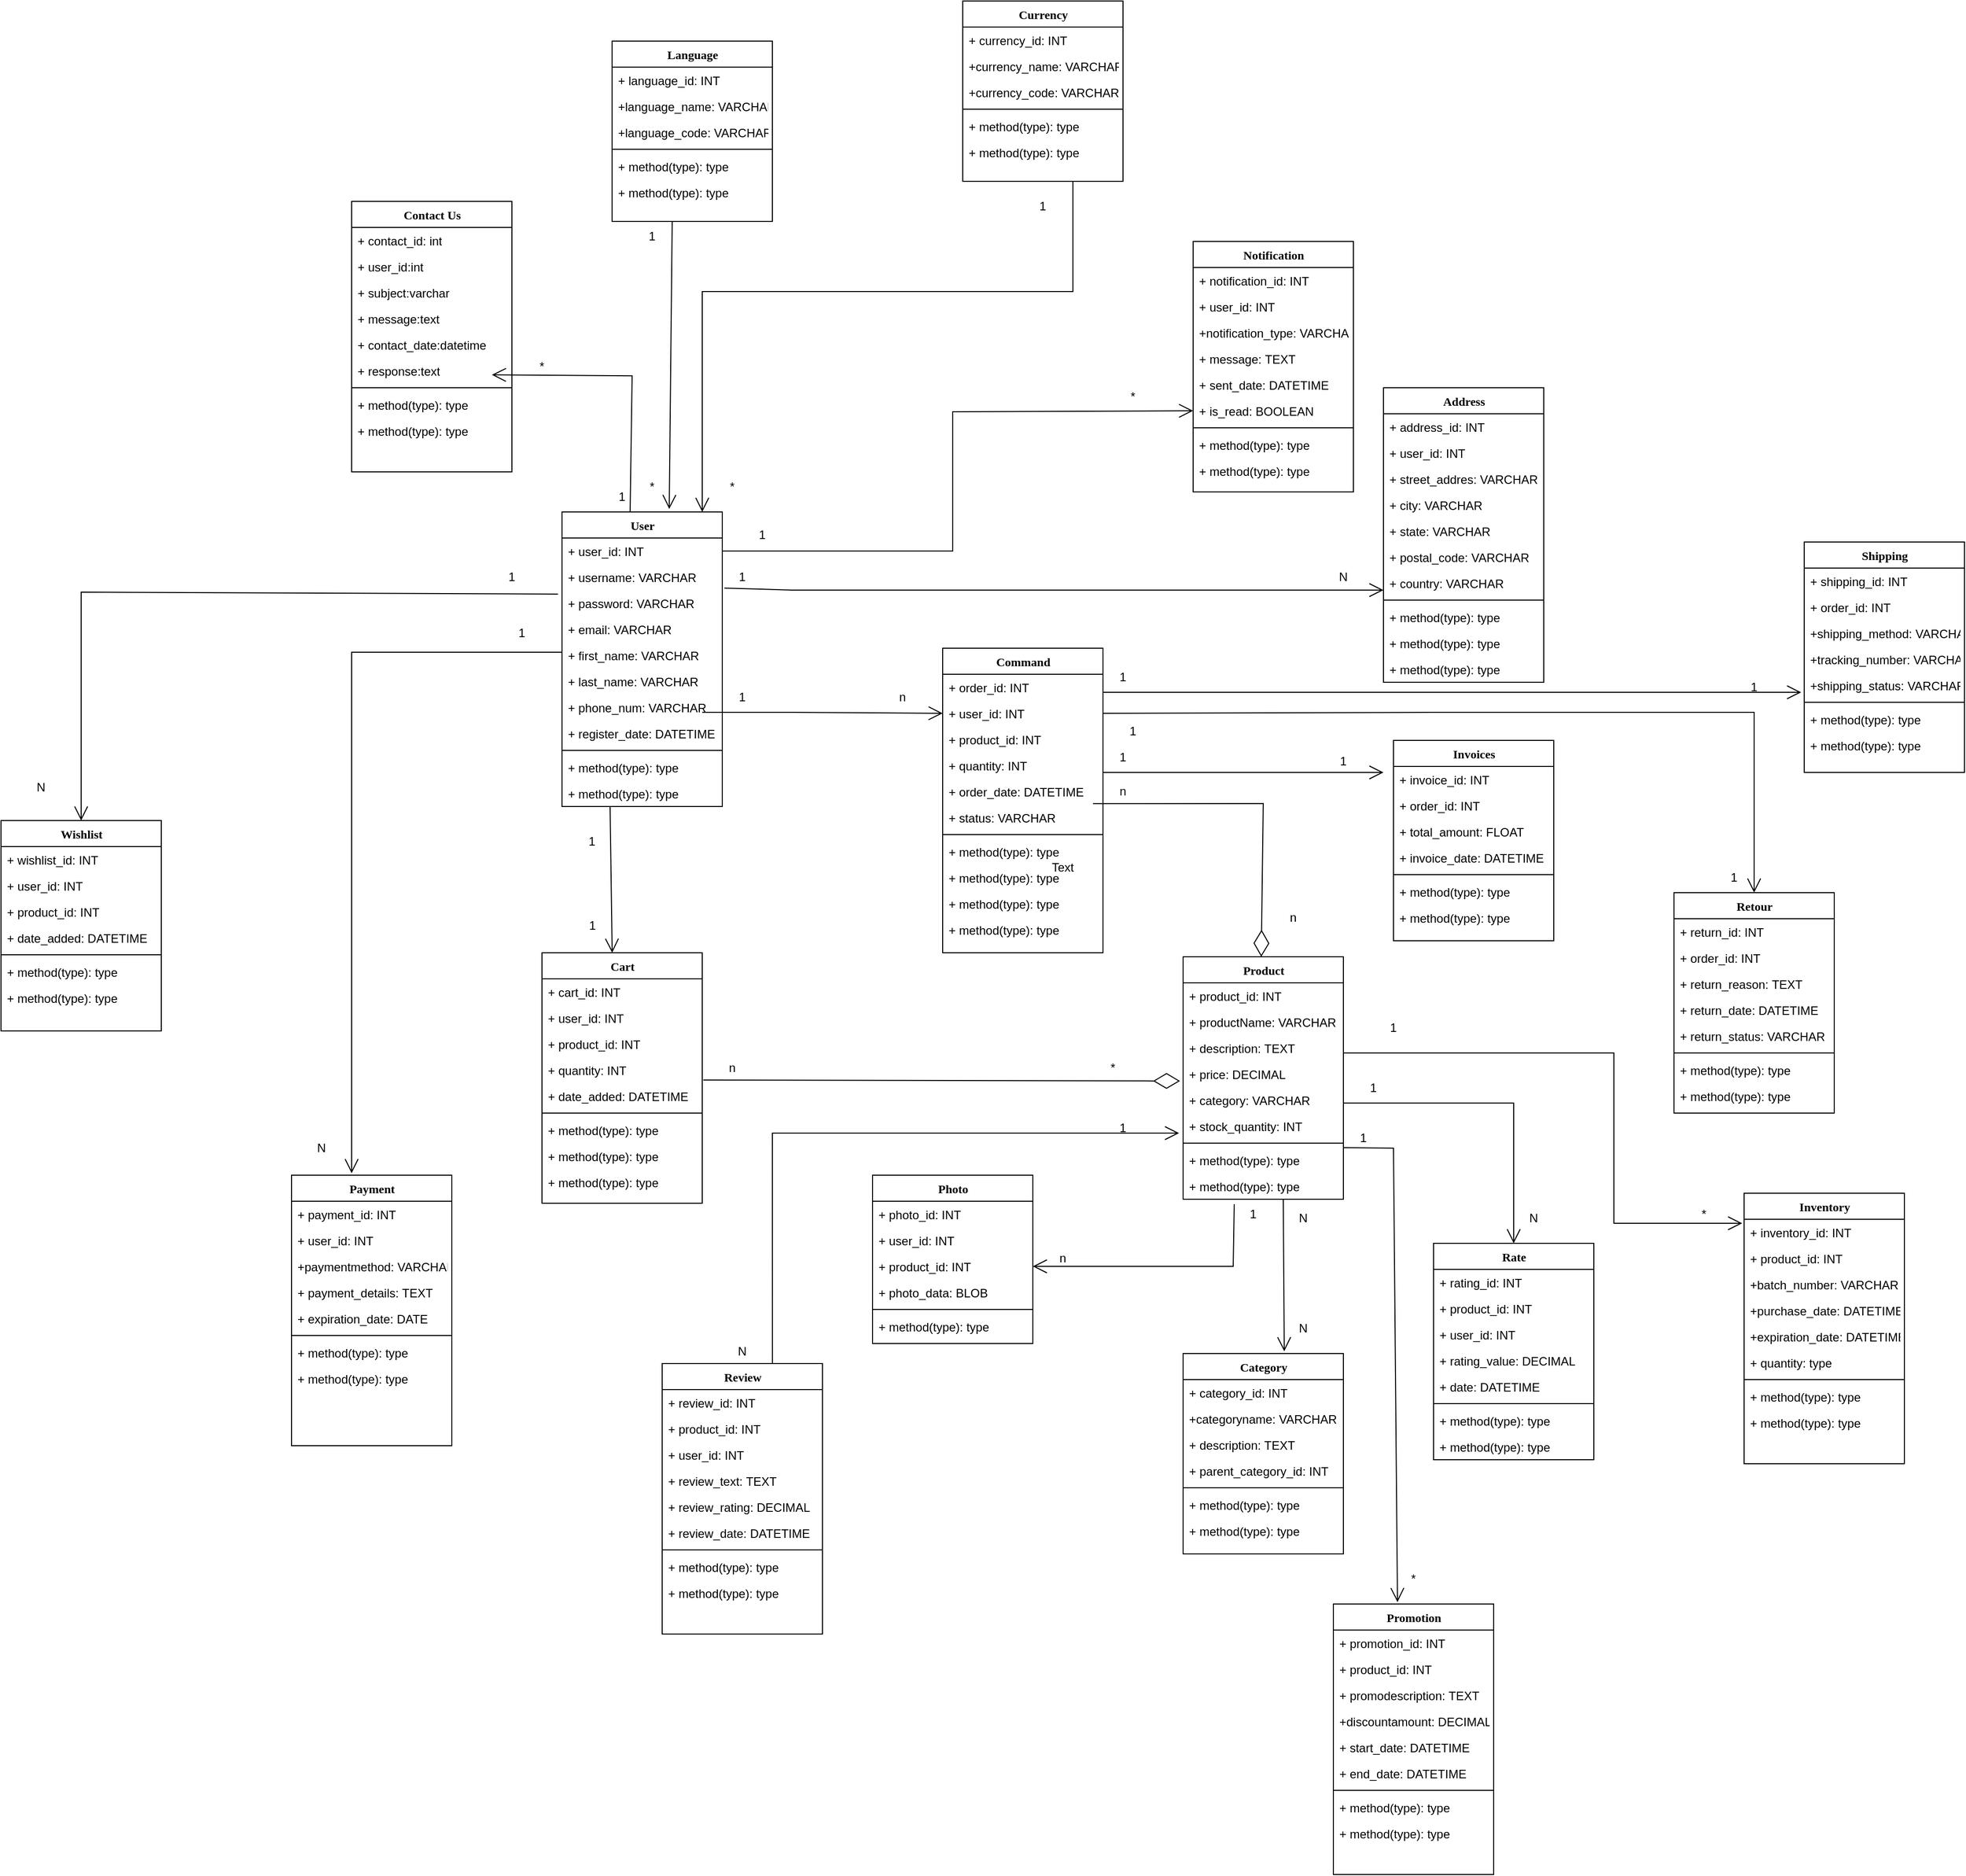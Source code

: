 <mxfile version="22.0.6" type="google">
  <diagram name="Page-1" id="9f46799a-70d6-7492-0946-bef42562c5a5">
    <mxGraphModel grid="1" page="1" gridSize="10" guides="1" tooltips="1" connect="1" arrows="1" fold="1" pageScale="1" pageWidth="1100" pageHeight="850" background="none" math="0" shadow="0">
      <root>
        <mxCell id="0" />
        <mxCell id="1" parent="0" />
        <mxCell id="78961159f06e98e8-17" value="User" style="swimlane;html=1;fontStyle=1;align=center;verticalAlign=top;childLayout=stackLayout;horizontal=1;startSize=26;horizontalStack=0;resizeParent=1;resizeLast=0;collapsible=1;marginBottom=0;swimlaneFillColor=#ffffff;rounded=0;shadow=0;comic=0;labelBackgroundColor=none;strokeWidth=1;fillColor=none;fontFamily=Verdana;fontSize=12" vertex="1" parent="1">
          <mxGeometry x="50" y="-60" width="160" height="294" as="geometry" />
        </mxCell>
        <mxCell id="78961159f06e98e8-21" value="+ user_id:&amp;nbsp;INT" style="text;html=1;strokeColor=none;fillColor=none;align=left;verticalAlign=top;spacingLeft=4;spacingRight=4;whiteSpace=wrap;overflow=hidden;rotatable=0;points=[[0,0.5],[1,0.5]];portConstraint=eastwest;" vertex="1" parent="78961159f06e98e8-17">
          <mxGeometry y="26" width="160" height="26" as="geometry" />
        </mxCell>
        <mxCell id="78961159f06e98e8-23" value="+ username:&amp;nbsp;VARCHAR" style="text;html=1;strokeColor=none;fillColor=none;align=left;verticalAlign=top;spacingLeft=4;spacingRight=4;whiteSpace=wrap;overflow=hidden;rotatable=0;points=[[0,0.5],[1,0.5]];portConstraint=eastwest;" vertex="1" parent="78961159f06e98e8-17">
          <mxGeometry y="52" width="160" height="26" as="geometry" />
        </mxCell>
        <mxCell id="78961159f06e98e8-25" value="+ password:&amp;nbsp;VARCHAR" style="text;html=1;strokeColor=none;fillColor=none;align=left;verticalAlign=top;spacingLeft=4;spacingRight=4;whiteSpace=wrap;overflow=hidden;rotatable=0;points=[[0,0.5],[1,0.5]];portConstraint=eastwest;" vertex="1" parent="78961159f06e98e8-17">
          <mxGeometry y="78" width="160" height="26" as="geometry" />
        </mxCell>
        <mxCell id="78961159f06e98e8-26" value="+ email:&amp;nbsp;VARCHAR" style="text;html=1;strokeColor=none;fillColor=none;align=left;verticalAlign=top;spacingLeft=4;spacingRight=4;whiteSpace=wrap;overflow=hidden;rotatable=0;points=[[0,0.5],[1,0.5]];portConstraint=eastwest;" vertex="1" parent="78961159f06e98e8-17">
          <mxGeometry y="104" width="160" height="26" as="geometry" />
        </mxCell>
        <mxCell id="78961159f06e98e8-24" value="+ first_name:&amp;nbsp;VARCHAR" style="text;html=1;strokeColor=none;fillColor=none;align=left;verticalAlign=top;spacingLeft=4;spacingRight=4;whiteSpace=wrap;overflow=hidden;rotatable=0;points=[[0,0.5],[1,0.5]];portConstraint=eastwest;" vertex="1" parent="78961159f06e98e8-17">
          <mxGeometry y="130" width="160" height="26" as="geometry" />
        </mxCell>
        <mxCell id="rp3-BZ0LwVXOM-QlB8-T-133" value="+ last_name:&amp;nbsp;VARCHAR" style="text;html=1;strokeColor=none;fillColor=none;align=left;verticalAlign=top;spacingLeft=4;spacingRight=4;whiteSpace=wrap;overflow=hidden;rotatable=0;points=[[0,0.5],[1,0.5]];portConstraint=eastwest;" vertex="1" parent="78961159f06e98e8-17">
          <mxGeometry y="156" width="160" height="26" as="geometry" />
        </mxCell>
        <mxCell id="rp3-BZ0LwVXOM-QlB8-T-136" value="+ phone_num:&amp;nbsp;VARCHAR" style="text;html=1;strokeColor=none;fillColor=none;align=left;verticalAlign=top;spacingLeft=4;spacingRight=4;whiteSpace=wrap;overflow=hidden;rotatable=0;points=[[0,0.5],[1,0.5]];portConstraint=eastwest;" vertex="1" parent="78961159f06e98e8-17">
          <mxGeometry y="182" width="160" height="26" as="geometry" />
        </mxCell>
        <mxCell id="rp3-BZ0LwVXOM-QlB8-T-137" value="+ register_date: DATETIME" style="text;html=1;strokeColor=none;fillColor=none;align=left;verticalAlign=top;spacingLeft=4;spacingRight=4;whiteSpace=wrap;overflow=hidden;rotatable=0;points=[[0,0.5],[1,0.5]];portConstraint=eastwest;" vertex="1" parent="78961159f06e98e8-17">
          <mxGeometry y="208" width="160" height="26" as="geometry" />
        </mxCell>
        <mxCell id="78961159f06e98e8-19" value="" style="line;html=1;strokeWidth=1;fillColor=none;align=left;verticalAlign=middle;spacingTop=-1;spacingLeft=3;spacingRight=3;rotatable=0;labelPosition=right;points=[];portConstraint=eastwest;" vertex="1" parent="78961159f06e98e8-17">
          <mxGeometry y="234" width="160" height="8" as="geometry" />
        </mxCell>
        <mxCell id="78961159f06e98e8-20" value="+ method(type): type" style="text;html=1;strokeColor=none;fillColor=none;align=left;verticalAlign=top;spacingLeft=4;spacingRight=4;whiteSpace=wrap;overflow=hidden;rotatable=0;points=[[0,0.5],[1,0.5]];portConstraint=eastwest;" vertex="1" parent="78961159f06e98e8-17">
          <mxGeometry y="242" width="160" height="26" as="geometry" />
        </mxCell>
        <mxCell id="78961159f06e98e8-27" value="+ method(type): type" style="text;html=1;strokeColor=none;fillColor=none;align=left;verticalAlign=top;spacingLeft=4;spacingRight=4;whiteSpace=wrap;overflow=hidden;rotatable=0;points=[[0,0.5],[1,0.5]];portConstraint=eastwest;" vertex="1" parent="78961159f06e98e8-17">
          <mxGeometry y="268" width="160" height="26" as="geometry" />
        </mxCell>
        <mxCell id="78961159f06e98e8-30" value="Address" style="swimlane;html=1;fontStyle=1;align=center;verticalAlign=top;childLayout=stackLayout;horizontal=1;startSize=26;horizontalStack=0;resizeParent=1;resizeLast=0;collapsible=1;marginBottom=0;swimlaneFillColor=#ffffff;rounded=0;shadow=0;comic=0;labelBackgroundColor=none;strokeWidth=1;fillColor=none;fontFamily=Verdana;fontSize=12" vertex="1" parent="1">
          <mxGeometry x="870" y="-184" width="160" height="294" as="geometry" />
        </mxCell>
        <mxCell id="78961159f06e98e8-31" value="+ address_id:&amp;nbsp;INT" style="text;html=1;strokeColor=none;fillColor=none;align=left;verticalAlign=top;spacingLeft=4;spacingRight=4;whiteSpace=wrap;overflow=hidden;rotatable=0;points=[[0,0.5],[1,0.5]];portConstraint=eastwest;" vertex="1" parent="78961159f06e98e8-30">
          <mxGeometry y="26" width="160" height="26" as="geometry" />
        </mxCell>
        <mxCell id="78961159f06e98e8-32" value="+ user_id:&amp;nbsp;INT" style="text;html=1;strokeColor=none;fillColor=none;align=left;verticalAlign=top;spacingLeft=4;spacingRight=4;whiteSpace=wrap;overflow=hidden;rotatable=0;points=[[0,0.5],[1,0.5]];portConstraint=eastwest;" vertex="1" parent="78961159f06e98e8-30">
          <mxGeometry y="52" width="160" height="26" as="geometry" />
        </mxCell>
        <mxCell id="78961159f06e98e8-33" value="+ street_addres:&amp;nbsp;VARCHAR" style="text;html=1;strokeColor=none;fillColor=none;align=left;verticalAlign=top;spacingLeft=4;spacingRight=4;whiteSpace=wrap;overflow=hidden;rotatable=0;points=[[0,0.5],[1,0.5]];portConstraint=eastwest;" vertex="1" parent="78961159f06e98e8-30">
          <mxGeometry y="78" width="160" height="26" as="geometry" />
        </mxCell>
        <mxCell id="78961159f06e98e8-34" value="+ city:&amp;nbsp;VARCHAR" style="text;html=1;strokeColor=none;fillColor=none;align=left;verticalAlign=top;spacingLeft=4;spacingRight=4;whiteSpace=wrap;overflow=hidden;rotatable=0;points=[[0,0.5],[1,0.5]];portConstraint=eastwest;" vertex="1" parent="78961159f06e98e8-30">
          <mxGeometry y="104" width="160" height="26" as="geometry" />
        </mxCell>
        <mxCell id="78961159f06e98e8-36" value="+ state:&amp;nbsp;VARCHAR" style="text;html=1;strokeColor=none;fillColor=none;align=left;verticalAlign=top;spacingLeft=4;spacingRight=4;whiteSpace=wrap;overflow=hidden;rotatable=0;points=[[0,0.5],[1,0.5]];portConstraint=eastwest;" vertex="1" parent="78961159f06e98e8-30">
          <mxGeometry y="130" width="160" height="26" as="geometry" />
        </mxCell>
        <mxCell id="rp3-BZ0LwVXOM-QlB8-T-138" value="+ postal_code:&amp;nbsp;VARCHAR" style="text;html=1;strokeColor=none;fillColor=none;align=left;verticalAlign=top;spacingLeft=4;spacingRight=4;whiteSpace=wrap;overflow=hidden;rotatable=0;points=[[0,0.5],[1,0.5]];portConstraint=eastwest;" vertex="1" parent="78961159f06e98e8-30">
          <mxGeometry y="156" width="160" height="26" as="geometry" />
        </mxCell>
        <mxCell id="78961159f06e98e8-37" value="+ country:&amp;nbsp;VARCHAR" style="text;html=1;strokeColor=none;fillColor=none;align=left;verticalAlign=top;spacingLeft=4;spacingRight=4;whiteSpace=wrap;overflow=hidden;rotatable=0;points=[[0,0.5],[1,0.5]];portConstraint=eastwest;" vertex="1" parent="78961159f06e98e8-30">
          <mxGeometry y="182" width="160" height="26" as="geometry" />
        </mxCell>
        <mxCell id="78961159f06e98e8-38" value="" style="line;html=1;strokeWidth=1;fillColor=none;align=left;verticalAlign=middle;spacingTop=-1;spacingLeft=3;spacingRight=3;rotatable=0;labelPosition=right;points=[];portConstraint=eastwest;" vertex="1" parent="78961159f06e98e8-30">
          <mxGeometry y="208" width="160" height="8" as="geometry" />
        </mxCell>
        <mxCell id="78961159f06e98e8-39" value="+ method(type): type" style="text;html=1;strokeColor=none;fillColor=none;align=left;verticalAlign=top;spacingLeft=4;spacingRight=4;whiteSpace=wrap;overflow=hidden;rotatable=0;points=[[0,0.5],[1,0.5]];portConstraint=eastwest;" vertex="1" parent="78961159f06e98e8-30">
          <mxGeometry y="216" width="160" height="26" as="geometry" />
        </mxCell>
        <mxCell id="78961159f06e98e8-40" value="+ method(type): type" style="text;html=1;strokeColor=none;fillColor=none;align=left;verticalAlign=top;spacingLeft=4;spacingRight=4;whiteSpace=wrap;overflow=hidden;rotatable=0;points=[[0,0.5],[1,0.5]];portConstraint=eastwest;" vertex="1" parent="78961159f06e98e8-30">
          <mxGeometry y="242" width="160" height="26" as="geometry" />
        </mxCell>
        <mxCell id="78961159f06e98e8-42" value="+ method(type): type" style="text;html=1;strokeColor=none;fillColor=none;align=left;verticalAlign=top;spacingLeft=4;spacingRight=4;whiteSpace=wrap;overflow=hidden;rotatable=0;points=[[0,0.5],[1,0.5]];portConstraint=eastwest;" vertex="1" parent="78961159f06e98e8-30">
          <mxGeometry y="268" width="160" height="26" as="geometry" />
        </mxCell>
        <mxCell id="78961159f06e98e8-43" value="Product" style="swimlane;html=1;fontStyle=1;align=center;verticalAlign=top;childLayout=stackLayout;horizontal=1;startSize=26;horizontalStack=0;resizeParent=1;resizeLast=0;collapsible=1;marginBottom=0;swimlaneFillColor=#ffffff;rounded=0;shadow=0;comic=0;labelBackgroundColor=none;strokeWidth=1;fillColor=none;fontFamily=Verdana;fontSize=12" vertex="1" parent="1">
          <mxGeometry x="670" y="384" width="160" height="242" as="geometry" />
        </mxCell>
        <mxCell id="78961159f06e98e8-44" value="+ product_id:&amp;nbsp;INT" style="text;html=1;strokeColor=none;fillColor=none;align=left;verticalAlign=top;spacingLeft=4;spacingRight=4;whiteSpace=wrap;overflow=hidden;rotatable=0;points=[[0,0.5],[1,0.5]];portConstraint=eastwest;" vertex="1" parent="78961159f06e98e8-43">
          <mxGeometry y="26" width="160" height="26" as="geometry" />
        </mxCell>
        <mxCell id="78961159f06e98e8-45" value="+ productName:&amp;nbsp;VARCHAR" style="text;html=1;strokeColor=none;fillColor=none;align=left;verticalAlign=top;spacingLeft=4;spacingRight=4;whiteSpace=wrap;overflow=hidden;rotatable=0;points=[[0,0.5],[1,0.5]];portConstraint=eastwest;" vertex="1" parent="78961159f06e98e8-43">
          <mxGeometry y="52" width="160" height="26" as="geometry" />
        </mxCell>
        <mxCell id="78961159f06e98e8-49" value="+ description:&amp;nbsp;TEXT" style="text;html=1;strokeColor=none;fillColor=none;align=left;verticalAlign=top;spacingLeft=4;spacingRight=4;whiteSpace=wrap;overflow=hidden;rotatable=0;points=[[0,0.5],[1,0.5]];portConstraint=eastwest;" vertex="1" parent="78961159f06e98e8-43">
          <mxGeometry y="78" width="160" height="26" as="geometry" />
        </mxCell>
        <mxCell id="rp3-BZ0LwVXOM-QlB8-T-139" value="+ price:&amp;nbsp;DECIMAL" style="text;html=1;strokeColor=none;fillColor=none;align=left;verticalAlign=top;spacingLeft=4;spacingRight=4;whiteSpace=wrap;overflow=hidden;rotatable=0;points=[[0,0.5],[1,0.5]];portConstraint=eastwest;" vertex="1" parent="78961159f06e98e8-43">
          <mxGeometry y="104" width="160" height="26" as="geometry" />
        </mxCell>
        <mxCell id="78961159f06e98e8-50" value="+ category:&amp;nbsp;VARCHAR" style="text;html=1;strokeColor=none;fillColor=none;align=left;verticalAlign=top;spacingLeft=4;spacingRight=4;whiteSpace=wrap;overflow=hidden;rotatable=0;points=[[0,0.5],[1,0.5]];portConstraint=eastwest;" vertex="1" parent="78961159f06e98e8-43">
          <mxGeometry y="130" width="160" height="26" as="geometry" />
        </mxCell>
        <mxCell id="rp3-BZ0LwVXOM-QlB8-T-140" value="+ stock_quantity:&amp;nbsp;INT" style="text;html=1;strokeColor=none;fillColor=none;align=left;verticalAlign=top;spacingLeft=4;spacingRight=4;whiteSpace=wrap;overflow=hidden;rotatable=0;points=[[0,0.5],[1,0.5]];portConstraint=eastwest;" vertex="1" parent="78961159f06e98e8-43">
          <mxGeometry y="156" width="160" height="26" as="geometry" />
        </mxCell>
        <mxCell id="78961159f06e98e8-51" value="" style="line;html=1;strokeWidth=1;fillColor=none;align=left;verticalAlign=middle;spacingTop=-1;spacingLeft=3;spacingRight=3;rotatable=0;labelPosition=right;points=[];portConstraint=eastwest;" vertex="1" parent="78961159f06e98e8-43">
          <mxGeometry y="182" width="160" height="8" as="geometry" />
        </mxCell>
        <mxCell id="78961159f06e98e8-52" value="+ method(type): type" style="text;html=1;strokeColor=none;fillColor=none;align=left;verticalAlign=top;spacingLeft=4;spacingRight=4;whiteSpace=wrap;overflow=hidden;rotatable=0;points=[[0,0.5],[1,0.5]];portConstraint=eastwest;" vertex="1" parent="78961159f06e98e8-43">
          <mxGeometry y="190" width="160" height="26" as="geometry" />
        </mxCell>
        <mxCell id="78961159f06e98e8-53" value="+ method(type): type" style="text;html=1;strokeColor=none;fillColor=none;align=left;verticalAlign=top;spacingLeft=4;spacingRight=4;whiteSpace=wrap;overflow=hidden;rotatable=0;points=[[0,0.5],[1,0.5]];portConstraint=eastwest;" vertex="1" parent="78961159f06e98e8-43">
          <mxGeometry y="216" width="160" height="26" as="geometry" />
        </mxCell>
        <mxCell id="78961159f06e98e8-56" value="Cart" style="swimlane;html=1;fontStyle=1;align=center;verticalAlign=top;childLayout=stackLayout;horizontal=1;startSize=26;horizontalStack=0;resizeParent=1;resizeLast=0;collapsible=1;marginBottom=0;swimlaneFillColor=#ffffff;rounded=0;shadow=0;comic=0;labelBackgroundColor=none;strokeWidth=1;fillColor=none;fontFamily=Verdana;fontSize=12" vertex="1" parent="1">
          <mxGeometry x="30" y="380" width="160" height="250" as="geometry" />
        </mxCell>
        <mxCell id="78961159f06e98e8-57" value="+ cart_id:&amp;nbsp;INT" style="text;html=1;strokeColor=none;fillColor=none;align=left;verticalAlign=top;spacingLeft=4;spacingRight=4;whiteSpace=wrap;overflow=hidden;rotatable=0;points=[[0,0.5],[1,0.5]];portConstraint=eastwest;" vertex="1" parent="78961159f06e98e8-56">
          <mxGeometry y="26" width="160" height="26" as="geometry" />
        </mxCell>
        <mxCell id="78961159f06e98e8-58" value="+ user_id:&amp;nbsp;INT" style="text;html=1;strokeColor=none;fillColor=none;align=left;verticalAlign=top;spacingLeft=4;spacingRight=4;whiteSpace=wrap;overflow=hidden;rotatable=0;points=[[0,0.5],[1,0.5]];portConstraint=eastwest;" vertex="1" parent="78961159f06e98e8-56">
          <mxGeometry y="52" width="160" height="26" as="geometry" />
        </mxCell>
        <mxCell id="78961159f06e98e8-59" value="+ product_id:&amp;nbsp;INT" style="text;html=1;strokeColor=none;fillColor=none;align=left;verticalAlign=top;spacingLeft=4;spacingRight=4;whiteSpace=wrap;overflow=hidden;rotatable=0;points=[[0,0.5],[1,0.5]];portConstraint=eastwest;" vertex="1" parent="78961159f06e98e8-56">
          <mxGeometry y="78" width="160" height="26" as="geometry" />
        </mxCell>
        <mxCell id="78961159f06e98e8-60" value="+ quantity:&amp;nbsp;INT" style="text;html=1;strokeColor=none;fillColor=none;align=left;verticalAlign=top;spacingLeft=4;spacingRight=4;whiteSpace=wrap;overflow=hidden;rotatable=0;points=[[0,0.5],[1,0.5]];portConstraint=eastwest;" vertex="1" parent="78961159f06e98e8-56">
          <mxGeometry y="104" width="160" height="26" as="geometry" />
        </mxCell>
        <mxCell id="78961159f06e98e8-61" value="+ date_added:&amp;nbsp;DATETIME" style="text;html=1;strokeColor=none;fillColor=none;align=left;verticalAlign=top;spacingLeft=4;spacingRight=4;whiteSpace=wrap;overflow=hidden;rotatable=0;points=[[0,0.5],[1,0.5]];portConstraint=eastwest;" vertex="1" parent="78961159f06e98e8-56">
          <mxGeometry y="130" width="160" height="26" as="geometry" />
        </mxCell>
        <mxCell id="78961159f06e98e8-64" value="" style="line;html=1;strokeWidth=1;fillColor=none;align=left;verticalAlign=middle;spacingTop=-1;spacingLeft=3;spacingRight=3;rotatable=0;labelPosition=right;points=[];portConstraint=eastwest;" vertex="1" parent="78961159f06e98e8-56">
          <mxGeometry y="156" width="160" height="8" as="geometry" />
        </mxCell>
        <mxCell id="78961159f06e98e8-65" value="+ method(type): type" style="text;html=1;strokeColor=none;fillColor=none;align=left;verticalAlign=top;spacingLeft=4;spacingRight=4;whiteSpace=wrap;overflow=hidden;rotatable=0;points=[[0,0.5],[1,0.5]];portConstraint=eastwest;" vertex="1" parent="78961159f06e98e8-56">
          <mxGeometry y="164" width="160" height="26" as="geometry" />
        </mxCell>
        <mxCell id="78961159f06e98e8-66" value="+ method(type): type" style="text;html=1;strokeColor=none;fillColor=none;align=left;verticalAlign=top;spacingLeft=4;spacingRight=4;whiteSpace=wrap;overflow=hidden;rotatable=0;points=[[0,0.5],[1,0.5]];portConstraint=eastwest;" vertex="1" parent="78961159f06e98e8-56">
          <mxGeometry y="190" width="160" height="26" as="geometry" />
        </mxCell>
        <mxCell id="78961159f06e98e8-68" value="+ method(type): type" style="text;html=1;strokeColor=none;fillColor=none;align=left;verticalAlign=top;spacingLeft=4;spacingRight=4;whiteSpace=wrap;overflow=hidden;rotatable=0;points=[[0,0.5],[1,0.5]];portConstraint=eastwest;" vertex="1" parent="78961159f06e98e8-56">
          <mxGeometry y="216" width="160" height="26" as="geometry" />
        </mxCell>
        <mxCell id="78961159f06e98e8-69" value="Command" style="swimlane;html=1;fontStyle=1;align=center;verticalAlign=top;childLayout=stackLayout;horizontal=1;startSize=26;horizontalStack=0;resizeParent=1;resizeLast=0;collapsible=1;marginBottom=0;swimlaneFillColor=#ffffff;rounded=0;shadow=0;comic=0;labelBackgroundColor=none;strokeWidth=1;fillColor=none;fontFamily=Verdana;fontSize=12" vertex="1" parent="1">
          <mxGeometry x="430" y="76.0" width="160" height="304" as="geometry" />
        </mxCell>
        <mxCell id="78961159f06e98e8-70" value="+ order_id:&amp;nbsp;INT" style="text;html=1;strokeColor=none;fillColor=none;align=left;verticalAlign=top;spacingLeft=4;spacingRight=4;whiteSpace=wrap;overflow=hidden;rotatable=0;points=[[0,0.5],[1,0.5]];portConstraint=eastwest;" vertex="1" parent="78961159f06e98e8-69">
          <mxGeometry y="26" width="160" height="26" as="geometry" />
        </mxCell>
        <mxCell id="78961159f06e98e8-71" value="+ user_id:&amp;nbsp;INT" style="text;html=1;strokeColor=none;fillColor=none;align=left;verticalAlign=top;spacingLeft=4;spacingRight=4;whiteSpace=wrap;overflow=hidden;rotatable=0;points=[[0,0.5],[1,0.5]];portConstraint=eastwest;" vertex="1" parent="78961159f06e98e8-69">
          <mxGeometry y="52" width="160" height="26" as="geometry" />
        </mxCell>
        <mxCell id="78961159f06e98e8-72" value="+ product_id:&amp;nbsp;INT" style="text;html=1;strokeColor=none;fillColor=none;align=left;verticalAlign=top;spacingLeft=4;spacingRight=4;whiteSpace=wrap;overflow=hidden;rotatable=0;points=[[0,0.5],[1,0.5]];portConstraint=eastwest;" vertex="1" parent="78961159f06e98e8-69">
          <mxGeometry y="78" width="160" height="26" as="geometry" />
        </mxCell>
        <mxCell id="78961159f06e98e8-74" value="+ quantity:&amp;nbsp;INT" style="text;html=1;strokeColor=none;fillColor=none;align=left;verticalAlign=top;spacingLeft=4;spacingRight=4;whiteSpace=wrap;overflow=hidden;rotatable=0;points=[[0,0.5],[1,0.5]];portConstraint=eastwest;" vertex="1" parent="78961159f06e98e8-69">
          <mxGeometry y="104" width="160" height="26" as="geometry" />
        </mxCell>
        <mxCell id="78961159f06e98e8-75" value="+ order_date:&amp;nbsp;DATETIME" style="text;html=1;strokeColor=none;fillColor=none;align=left;verticalAlign=top;spacingLeft=4;spacingRight=4;whiteSpace=wrap;overflow=hidden;rotatable=0;points=[[0,0.5],[1,0.5]];portConstraint=eastwest;" vertex="1" parent="78961159f06e98e8-69">
          <mxGeometry y="130" width="160" height="26" as="geometry" />
        </mxCell>
        <mxCell id="78961159f06e98e8-76" value="+ status:&amp;nbsp;VARCHAR" style="text;html=1;strokeColor=none;fillColor=none;align=left;verticalAlign=top;spacingLeft=4;spacingRight=4;whiteSpace=wrap;overflow=hidden;rotatable=0;points=[[0,0.5],[1,0.5]];portConstraint=eastwest;" vertex="1" parent="78961159f06e98e8-69">
          <mxGeometry y="156" width="160" height="26" as="geometry" />
        </mxCell>
        <mxCell id="78961159f06e98e8-77" value="" style="line;html=1;strokeWidth=1;fillColor=none;align=left;verticalAlign=middle;spacingTop=-1;spacingLeft=3;spacingRight=3;rotatable=0;labelPosition=right;points=[];portConstraint=eastwest;" vertex="1" parent="78961159f06e98e8-69">
          <mxGeometry y="182" width="160" height="8" as="geometry" />
        </mxCell>
        <mxCell id="78961159f06e98e8-78" value="+ method(type): type" style="text;html=1;strokeColor=none;fillColor=none;align=left;verticalAlign=top;spacingLeft=4;spacingRight=4;whiteSpace=wrap;overflow=hidden;rotatable=0;points=[[0,0.5],[1,0.5]];portConstraint=eastwest;" vertex="1" parent="78961159f06e98e8-69">
          <mxGeometry y="190" width="160" height="26" as="geometry" />
        </mxCell>
        <mxCell id="78961159f06e98e8-79" value="+ method(type): type" style="text;html=1;strokeColor=none;fillColor=none;align=left;verticalAlign=top;spacingLeft=4;spacingRight=4;whiteSpace=wrap;overflow=hidden;rotatable=0;points=[[0,0.5],[1,0.5]];portConstraint=eastwest;" vertex="1" parent="78961159f06e98e8-69">
          <mxGeometry y="216" width="160" height="26" as="geometry" />
        </mxCell>
        <mxCell id="78961159f06e98e8-80" value="+ method(type): type" style="text;html=1;strokeColor=none;fillColor=none;align=left;verticalAlign=top;spacingLeft=4;spacingRight=4;whiteSpace=wrap;overflow=hidden;rotatable=0;points=[[0,0.5],[1,0.5]];portConstraint=eastwest;" vertex="1" parent="78961159f06e98e8-69">
          <mxGeometry y="242" width="160" height="26" as="geometry" />
        </mxCell>
        <mxCell id="78961159f06e98e8-81" value="+ method(type): type" style="text;html=1;strokeColor=none;fillColor=none;align=left;verticalAlign=top;spacingLeft=4;spacingRight=4;whiteSpace=wrap;overflow=hidden;rotatable=0;points=[[0,0.5],[1,0.5]];portConstraint=eastwest;" vertex="1" parent="78961159f06e98e8-69">
          <mxGeometry y="268" width="160" height="26" as="geometry" />
        </mxCell>
        <mxCell id="78961159f06e98e8-82" value="Invoices" style="swimlane;html=1;fontStyle=1;align=center;verticalAlign=top;childLayout=stackLayout;horizontal=1;startSize=26;horizontalStack=0;resizeParent=1;resizeLast=0;collapsible=1;marginBottom=0;swimlaneFillColor=#ffffff;rounded=0;shadow=0;comic=0;labelBackgroundColor=none;strokeWidth=1;fillColor=none;fontFamily=Verdana;fontSize=12" vertex="1" parent="1">
          <mxGeometry x="880" y="168" width="160" height="200" as="geometry" />
        </mxCell>
        <mxCell id="78961159f06e98e8-83" value="+ invoice_id:&amp;nbsp;INT" style="text;html=1;strokeColor=none;fillColor=none;align=left;verticalAlign=top;spacingLeft=4;spacingRight=4;whiteSpace=wrap;overflow=hidden;rotatable=0;points=[[0,0.5],[1,0.5]];portConstraint=eastwest;" vertex="1" parent="78961159f06e98e8-82">
          <mxGeometry y="26" width="160" height="26" as="geometry" />
        </mxCell>
        <mxCell id="78961159f06e98e8-84" value="+ order_id:&amp;nbsp;INT" style="text;html=1;strokeColor=none;fillColor=none;align=left;verticalAlign=top;spacingLeft=4;spacingRight=4;whiteSpace=wrap;overflow=hidden;rotatable=0;points=[[0,0.5],[1,0.5]];portConstraint=eastwest;" vertex="1" parent="78961159f06e98e8-82">
          <mxGeometry y="52" width="160" height="26" as="geometry" />
        </mxCell>
        <mxCell id="78961159f06e98e8-85" value="+ total_amount:&amp;nbsp;FLOAT" style="text;html=1;strokeColor=none;fillColor=none;align=left;verticalAlign=top;spacingLeft=4;spacingRight=4;whiteSpace=wrap;overflow=hidden;rotatable=0;points=[[0,0.5],[1,0.5]];portConstraint=eastwest;" vertex="1" parent="78961159f06e98e8-82">
          <mxGeometry y="78" width="160" height="26" as="geometry" />
        </mxCell>
        <mxCell id="78961159f06e98e8-86" value="+ invoice_date:&amp;nbsp;DATETIME" style="text;html=1;strokeColor=none;fillColor=none;align=left;verticalAlign=top;spacingLeft=4;spacingRight=4;whiteSpace=wrap;overflow=hidden;rotatable=0;points=[[0,0.5],[1,0.5]];portConstraint=eastwest;" vertex="1" parent="78961159f06e98e8-82">
          <mxGeometry y="104" width="160" height="26" as="geometry" />
        </mxCell>
        <mxCell id="78961159f06e98e8-90" value="" style="line;html=1;strokeWidth=1;fillColor=none;align=left;verticalAlign=middle;spacingTop=-1;spacingLeft=3;spacingRight=3;rotatable=0;labelPosition=right;points=[];portConstraint=eastwest;" vertex="1" parent="78961159f06e98e8-82">
          <mxGeometry y="130" width="160" height="8" as="geometry" />
        </mxCell>
        <mxCell id="78961159f06e98e8-91" value="+ method(type): type" style="text;html=1;strokeColor=none;fillColor=none;align=left;verticalAlign=top;spacingLeft=4;spacingRight=4;whiteSpace=wrap;overflow=hidden;rotatable=0;points=[[0,0.5],[1,0.5]];portConstraint=eastwest;" vertex="1" parent="78961159f06e98e8-82">
          <mxGeometry y="138" width="160" height="26" as="geometry" />
        </mxCell>
        <mxCell id="78961159f06e98e8-94" value="+ method(type): type" style="text;html=1;strokeColor=none;fillColor=none;align=left;verticalAlign=top;spacingLeft=4;spacingRight=4;whiteSpace=wrap;overflow=hidden;rotatable=0;points=[[0,0.5],[1,0.5]];portConstraint=eastwest;" vertex="1" parent="78961159f06e98e8-82">
          <mxGeometry y="164" width="160" height="26" as="geometry" />
        </mxCell>
        <mxCell id="78961159f06e98e8-95" value="Photo" style="swimlane;html=1;fontStyle=1;align=center;verticalAlign=top;childLayout=stackLayout;horizontal=1;startSize=26;horizontalStack=0;resizeParent=1;resizeLast=0;collapsible=1;marginBottom=0;swimlaneFillColor=#ffffff;rounded=0;shadow=0;comic=0;labelBackgroundColor=none;strokeWidth=1;fillColor=none;fontFamily=Verdana;fontSize=12" vertex="1" parent="1">
          <mxGeometry x="360" y="602" width="160" height="168" as="geometry" />
        </mxCell>
        <mxCell id="78961159f06e98e8-96" value="+ photo_id:&amp;nbsp;INT" style="text;html=1;strokeColor=none;fillColor=none;align=left;verticalAlign=top;spacingLeft=4;spacingRight=4;whiteSpace=wrap;overflow=hidden;rotatable=0;points=[[0,0.5],[1,0.5]];portConstraint=eastwest;" vertex="1" parent="78961159f06e98e8-95">
          <mxGeometry y="26" width="160" height="26" as="geometry" />
        </mxCell>
        <mxCell id="78961159f06e98e8-97" value="+ user_id:&amp;nbsp;INT" style="text;html=1;strokeColor=none;fillColor=none;align=left;verticalAlign=top;spacingLeft=4;spacingRight=4;whiteSpace=wrap;overflow=hidden;rotatable=0;points=[[0,0.5],[1,0.5]];portConstraint=eastwest;" vertex="1" parent="78961159f06e98e8-95">
          <mxGeometry y="52" width="160" height="26" as="geometry" />
        </mxCell>
        <mxCell id="78961159f06e98e8-98" value="+ product_id:&amp;nbsp;INT" style="text;html=1;strokeColor=none;fillColor=none;align=left;verticalAlign=top;spacingLeft=4;spacingRight=4;whiteSpace=wrap;overflow=hidden;rotatable=0;points=[[0,0.5],[1,0.5]];portConstraint=eastwest;" vertex="1" parent="78961159f06e98e8-95">
          <mxGeometry y="78" width="160" height="26" as="geometry" />
        </mxCell>
        <mxCell id="78961159f06e98e8-102" value="+ photo_data:&amp;nbsp;BLOB" style="text;html=1;strokeColor=none;fillColor=none;align=left;verticalAlign=top;spacingLeft=4;spacingRight=4;whiteSpace=wrap;overflow=hidden;rotatable=0;points=[[0,0.5],[1,0.5]];portConstraint=eastwest;" vertex="1" parent="78961159f06e98e8-95">
          <mxGeometry y="104" width="160" height="26" as="geometry" />
        </mxCell>
        <mxCell id="78961159f06e98e8-103" value="" style="line;html=1;strokeWidth=1;fillColor=none;align=left;verticalAlign=middle;spacingTop=-1;spacingLeft=3;spacingRight=3;rotatable=0;labelPosition=right;points=[];portConstraint=eastwest;" vertex="1" parent="78961159f06e98e8-95">
          <mxGeometry y="130" width="160" height="8" as="geometry" />
        </mxCell>
        <mxCell id="78961159f06e98e8-104" value="+ method(type): type" style="text;html=1;strokeColor=none;fillColor=none;align=left;verticalAlign=top;spacingLeft=4;spacingRight=4;whiteSpace=wrap;overflow=hidden;rotatable=0;points=[[0,0.5],[1,0.5]];portConstraint=eastwest;" vertex="1" parent="78961159f06e98e8-95">
          <mxGeometry y="138" width="160" height="26" as="geometry" />
        </mxCell>
        <mxCell id="78961159f06e98e8-108" value="Rate" style="swimlane;html=1;fontStyle=1;align=center;verticalAlign=top;childLayout=stackLayout;horizontal=1;startSize=26;horizontalStack=0;resizeParent=1;resizeLast=0;collapsible=1;marginBottom=0;swimlaneFillColor=#ffffff;rounded=0;shadow=0;comic=0;labelBackgroundColor=none;strokeWidth=1;fillColor=none;fontFamily=Verdana;fontSize=12" vertex="1" parent="1">
          <mxGeometry x="920" y="670.0" width="160" height="216" as="geometry" />
        </mxCell>
        <mxCell id="78961159f06e98e8-109" value="+ rating_id:&amp;nbsp;INT" style="text;html=1;strokeColor=none;fillColor=none;align=left;verticalAlign=top;spacingLeft=4;spacingRight=4;whiteSpace=wrap;overflow=hidden;rotatable=0;points=[[0,0.5],[1,0.5]];portConstraint=eastwest;" vertex="1" parent="78961159f06e98e8-108">
          <mxGeometry y="26" width="160" height="26" as="geometry" />
        </mxCell>
        <mxCell id="78961159f06e98e8-110" value="+ product_id:&amp;nbsp;INT" style="text;html=1;strokeColor=none;fillColor=none;align=left;verticalAlign=top;spacingLeft=4;spacingRight=4;whiteSpace=wrap;overflow=hidden;rotatable=0;points=[[0,0.5],[1,0.5]];portConstraint=eastwest;" vertex="1" parent="78961159f06e98e8-108">
          <mxGeometry y="52" width="160" height="26" as="geometry" />
        </mxCell>
        <mxCell id="rp3-BZ0LwVXOM-QlB8-T-143" value="+ user_id: INT" style="text;html=1;strokeColor=none;fillColor=none;align=left;verticalAlign=top;spacingLeft=4;spacingRight=4;whiteSpace=wrap;overflow=hidden;rotatable=0;points=[[0,0.5],[1,0.5]];portConstraint=eastwest;" vertex="1" parent="78961159f06e98e8-108">
          <mxGeometry y="78" width="160" height="26" as="geometry" />
        </mxCell>
        <mxCell id="rp3-BZ0LwVXOM-QlB8-T-142" value="+ rating_value:&amp;nbsp;DECIMAL" style="text;html=1;strokeColor=none;fillColor=none;align=left;verticalAlign=top;spacingLeft=4;spacingRight=4;whiteSpace=wrap;overflow=hidden;rotatable=0;points=[[0,0.5],[1,0.5]];portConstraint=eastwest;" vertex="1" parent="78961159f06e98e8-108">
          <mxGeometry y="104" width="160" height="26" as="geometry" />
        </mxCell>
        <mxCell id="rp3-BZ0LwVXOM-QlB8-T-144" value="+ date:&amp;nbsp;DATETIME" style="text;html=1;strokeColor=none;fillColor=none;align=left;verticalAlign=top;spacingLeft=4;spacingRight=4;whiteSpace=wrap;overflow=hidden;rotatable=0;points=[[0,0.5],[1,0.5]];portConstraint=eastwest;" vertex="1" parent="78961159f06e98e8-108">
          <mxGeometry y="130" width="160" height="26" as="geometry" />
        </mxCell>
        <mxCell id="78961159f06e98e8-116" value="" style="line;html=1;strokeWidth=1;fillColor=none;align=left;verticalAlign=middle;spacingTop=-1;spacingLeft=3;spacingRight=3;rotatable=0;labelPosition=right;points=[];portConstraint=eastwest;" vertex="1" parent="78961159f06e98e8-108">
          <mxGeometry y="156" width="160" height="8" as="geometry" />
        </mxCell>
        <mxCell id="78961159f06e98e8-117" value="+ method(type): type" style="text;html=1;strokeColor=none;fillColor=none;align=left;verticalAlign=top;spacingLeft=4;spacingRight=4;whiteSpace=wrap;overflow=hidden;rotatable=0;points=[[0,0.5],[1,0.5]];portConstraint=eastwest;" vertex="1" parent="78961159f06e98e8-108">
          <mxGeometry y="164" width="160" height="26" as="geometry" />
        </mxCell>
        <mxCell id="78961159f06e98e8-120" value="+ method(type): type" style="text;html=1;strokeColor=none;fillColor=none;align=left;verticalAlign=top;spacingLeft=4;spacingRight=4;whiteSpace=wrap;overflow=hidden;rotatable=0;points=[[0,0.5],[1,0.5]];portConstraint=eastwest;" vertex="1" parent="78961159f06e98e8-108">
          <mxGeometry y="190" width="160" height="26" as="geometry" />
        </mxCell>
        <mxCell id="rp3-BZ0LwVXOM-QlB8-T-1" value="Payment" style="swimlane;html=1;fontStyle=1;align=center;verticalAlign=top;childLayout=stackLayout;horizontal=1;startSize=26;horizontalStack=0;resizeParent=1;resizeLast=0;collapsible=1;marginBottom=0;swimlaneFillColor=#ffffff;rounded=0;shadow=0;comic=0;labelBackgroundColor=none;strokeWidth=1;fillColor=none;fontFamily=Verdana;fontSize=12" vertex="1" parent="1">
          <mxGeometry x="-220" y="602" width="160" height="270" as="geometry" />
        </mxCell>
        <mxCell id="rp3-BZ0LwVXOM-QlB8-T-2" value="+ payment_id:&amp;nbsp;INT" style="text;html=1;strokeColor=none;fillColor=none;align=left;verticalAlign=top;spacingLeft=4;spacingRight=4;whiteSpace=wrap;overflow=hidden;rotatable=0;points=[[0,0.5],[1,0.5]];portConstraint=eastwest;" vertex="1" parent="rp3-BZ0LwVXOM-QlB8-T-1">
          <mxGeometry y="26" width="160" height="26" as="geometry" />
        </mxCell>
        <mxCell id="rp3-BZ0LwVXOM-QlB8-T-3" value="+ user_id:&amp;nbsp;INT" style="text;html=1;strokeColor=none;fillColor=none;align=left;verticalAlign=top;spacingLeft=4;spacingRight=4;whiteSpace=wrap;overflow=hidden;rotatable=0;points=[[0,0.5],[1,0.5]];portConstraint=eastwest;" vertex="1" parent="rp3-BZ0LwVXOM-QlB8-T-1">
          <mxGeometry y="52" width="160" height="26" as="geometry" />
        </mxCell>
        <mxCell id="rp3-BZ0LwVXOM-QlB8-T-4" value="+paymentmethod:&amp;nbsp;VARCHAR" style="text;html=1;strokeColor=none;fillColor=none;align=left;verticalAlign=top;spacingLeft=4;spacingRight=4;whiteSpace=wrap;overflow=hidden;rotatable=0;points=[[0,0.5],[1,0.5]];portConstraint=eastwest;" vertex="1" parent="rp3-BZ0LwVXOM-QlB8-T-1">
          <mxGeometry y="78" width="160" height="26" as="geometry" />
        </mxCell>
        <mxCell id="rp3-BZ0LwVXOM-QlB8-T-5" value="+ payment_details:&amp;nbsp;TEXT" style="text;html=1;strokeColor=none;fillColor=none;align=left;verticalAlign=top;spacingLeft=4;spacingRight=4;whiteSpace=wrap;overflow=hidden;rotatable=0;points=[[0,0.5],[1,0.5]];portConstraint=eastwest;" vertex="1" parent="rp3-BZ0LwVXOM-QlB8-T-1">
          <mxGeometry y="104" width="160" height="26" as="geometry" />
        </mxCell>
        <mxCell id="rp3-BZ0LwVXOM-QlB8-T-6" value="+ expiration_date:&amp;nbsp;DATE" style="text;html=1;strokeColor=none;fillColor=none;align=left;verticalAlign=top;spacingLeft=4;spacingRight=4;whiteSpace=wrap;overflow=hidden;rotatable=0;points=[[0,0.5],[1,0.5]];portConstraint=eastwest;" vertex="1" parent="rp3-BZ0LwVXOM-QlB8-T-1">
          <mxGeometry y="130" width="160" height="26" as="geometry" />
        </mxCell>
        <mxCell id="rp3-BZ0LwVXOM-QlB8-T-9" value="" style="line;html=1;strokeWidth=1;fillColor=none;align=left;verticalAlign=middle;spacingTop=-1;spacingLeft=3;spacingRight=3;rotatable=0;labelPosition=right;points=[];portConstraint=eastwest;" vertex="1" parent="rp3-BZ0LwVXOM-QlB8-T-1">
          <mxGeometry y="156" width="160" height="8" as="geometry" />
        </mxCell>
        <mxCell id="rp3-BZ0LwVXOM-QlB8-T-10" value="+ method(type): type" style="text;html=1;strokeColor=none;fillColor=none;align=left;verticalAlign=top;spacingLeft=4;spacingRight=4;whiteSpace=wrap;overflow=hidden;rotatable=0;points=[[0,0.5],[1,0.5]];portConstraint=eastwest;" vertex="1" parent="rp3-BZ0LwVXOM-QlB8-T-1">
          <mxGeometry y="164" width="160" height="26" as="geometry" />
        </mxCell>
        <mxCell id="rp3-BZ0LwVXOM-QlB8-T-11" value="+ method(type): type" style="text;html=1;strokeColor=none;fillColor=none;align=left;verticalAlign=top;spacingLeft=4;spacingRight=4;whiteSpace=wrap;overflow=hidden;rotatable=0;points=[[0,0.5],[1,0.5]];portConstraint=eastwest;" vertex="1" parent="rp3-BZ0LwVXOM-QlB8-T-1">
          <mxGeometry y="190" width="160" height="26" as="geometry" />
        </mxCell>
        <mxCell id="rp3-BZ0LwVXOM-QlB8-T-12" value="Language" style="swimlane;html=1;fontStyle=1;align=center;verticalAlign=top;childLayout=stackLayout;horizontal=1;startSize=26;horizontalStack=0;resizeParent=1;resizeLast=0;collapsible=1;marginBottom=0;swimlaneFillColor=#ffffff;rounded=0;shadow=0;comic=0;labelBackgroundColor=none;strokeWidth=1;fillColor=none;fontFamily=Verdana;fontSize=12" vertex="1" parent="1">
          <mxGeometry x="100" y="-530" width="160" height="180" as="geometry" />
        </mxCell>
        <mxCell id="rp3-BZ0LwVXOM-QlB8-T-13" value="+ language_id:&amp;nbsp;INT" style="text;html=1;strokeColor=none;fillColor=none;align=left;verticalAlign=top;spacingLeft=4;spacingRight=4;whiteSpace=wrap;overflow=hidden;rotatable=0;points=[[0,0.5],[1,0.5]];portConstraint=eastwest;" vertex="1" parent="rp3-BZ0LwVXOM-QlB8-T-12">
          <mxGeometry y="26" width="160" height="26" as="geometry" />
        </mxCell>
        <mxCell id="rp3-BZ0LwVXOM-QlB8-T-14" value="+language_name:&amp;nbsp;VARCHAR" style="text;html=1;strokeColor=none;fillColor=none;align=left;verticalAlign=top;spacingLeft=4;spacingRight=4;whiteSpace=wrap;overflow=hidden;rotatable=0;points=[[0,0.5],[1,0.5]];portConstraint=eastwest;" vertex="1" parent="rp3-BZ0LwVXOM-QlB8-T-12">
          <mxGeometry y="52" width="160" height="26" as="geometry" />
        </mxCell>
        <mxCell id="rp3-BZ0LwVXOM-QlB8-T-15" value="+language_code:&amp;nbsp;VARCHAR" style="text;html=1;strokeColor=none;fillColor=none;align=left;verticalAlign=top;spacingLeft=4;spacingRight=4;whiteSpace=wrap;overflow=hidden;rotatable=0;points=[[0,0.5],[1,0.5]];portConstraint=eastwest;" vertex="1" parent="rp3-BZ0LwVXOM-QlB8-T-12">
          <mxGeometry y="78" width="160" height="26" as="geometry" />
        </mxCell>
        <mxCell id="rp3-BZ0LwVXOM-QlB8-T-20" value="" style="line;html=1;strokeWidth=1;fillColor=none;align=left;verticalAlign=middle;spacingTop=-1;spacingLeft=3;spacingRight=3;rotatable=0;labelPosition=right;points=[];portConstraint=eastwest;" vertex="1" parent="rp3-BZ0LwVXOM-QlB8-T-12">
          <mxGeometry y="104" width="160" height="8" as="geometry" />
        </mxCell>
        <mxCell id="rp3-BZ0LwVXOM-QlB8-T-21" value="+ method(type): type" style="text;html=1;strokeColor=none;fillColor=none;align=left;verticalAlign=top;spacingLeft=4;spacingRight=4;whiteSpace=wrap;overflow=hidden;rotatable=0;points=[[0,0.5],[1,0.5]];portConstraint=eastwest;" vertex="1" parent="rp3-BZ0LwVXOM-QlB8-T-12">
          <mxGeometry y="112" width="160" height="26" as="geometry" />
        </mxCell>
        <mxCell id="rp3-BZ0LwVXOM-QlB8-T-22" value="+ method(type): type" style="text;html=1;strokeColor=none;fillColor=none;align=left;verticalAlign=top;spacingLeft=4;spacingRight=4;whiteSpace=wrap;overflow=hidden;rotatable=0;points=[[0,0.5],[1,0.5]];portConstraint=eastwest;" vertex="1" parent="rp3-BZ0LwVXOM-QlB8-T-12">
          <mxGeometry y="138" width="160" height="26" as="geometry" />
        </mxCell>
        <mxCell id="rp3-BZ0LwVXOM-QlB8-T-23" value="Currency" style="swimlane;html=1;fontStyle=1;align=center;verticalAlign=top;childLayout=stackLayout;horizontal=1;startSize=26;horizontalStack=0;resizeParent=1;resizeLast=0;collapsible=1;marginBottom=0;swimlaneFillColor=#ffffff;rounded=0;shadow=0;comic=0;labelBackgroundColor=none;strokeWidth=1;fillColor=none;fontFamily=Verdana;fontSize=12" vertex="1" parent="1">
          <mxGeometry x="450" y="-570" width="160" height="180" as="geometry" />
        </mxCell>
        <mxCell id="rp3-BZ0LwVXOM-QlB8-T-24" value="+ currency_id:&amp;nbsp;INT" style="text;html=1;strokeColor=none;fillColor=none;align=left;verticalAlign=top;spacingLeft=4;spacingRight=4;whiteSpace=wrap;overflow=hidden;rotatable=0;points=[[0,0.5],[1,0.5]];portConstraint=eastwest;" vertex="1" parent="rp3-BZ0LwVXOM-QlB8-T-23">
          <mxGeometry y="26" width="160" height="26" as="geometry" />
        </mxCell>
        <mxCell id="rp3-BZ0LwVXOM-QlB8-T-25" value="+currency_name:&amp;nbsp;VARCHAR" style="text;html=1;strokeColor=none;fillColor=none;align=left;verticalAlign=top;spacingLeft=4;spacingRight=4;whiteSpace=wrap;overflow=hidden;rotatable=0;points=[[0,0.5],[1,0.5]];portConstraint=eastwest;" vertex="1" parent="rp3-BZ0LwVXOM-QlB8-T-23">
          <mxGeometry y="52" width="160" height="26" as="geometry" />
        </mxCell>
        <mxCell id="rp3-BZ0LwVXOM-QlB8-T-26" value="+currency_code:&amp;nbsp;VARCHAR" style="text;html=1;strokeColor=none;fillColor=none;align=left;verticalAlign=top;spacingLeft=4;spacingRight=4;whiteSpace=wrap;overflow=hidden;rotatable=0;points=[[0,0.5],[1,0.5]];portConstraint=eastwest;" vertex="1" parent="rp3-BZ0LwVXOM-QlB8-T-23">
          <mxGeometry y="78" width="160" height="26" as="geometry" />
        </mxCell>
        <mxCell id="rp3-BZ0LwVXOM-QlB8-T-31" value="" style="line;html=1;strokeWidth=1;fillColor=none;align=left;verticalAlign=middle;spacingTop=-1;spacingLeft=3;spacingRight=3;rotatable=0;labelPosition=right;points=[];portConstraint=eastwest;" vertex="1" parent="rp3-BZ0LwVXOM-QlB8-T-23">
          <mxGeometry y="104" width="160" height="8" as="geometry" />
        </mxCell>
        <mxCell id="rp3-BZ0LwVXOM-QlB8-T-32" value="+ method(type): type" style="text;html=1;strokeColor=none;fillColor=none;align=left;verticalAlign=top;spacingLeft=4;spacingRight=4;whiteSpace=wrap;overflow=hidden;rotatable=0;points=[[0,0.5],[1,0.5]];portConstraint=eastwest;" vertex="1" parent="rp3-BZ0LwVXOM-QlB8-T-23">
          <mxGeometry y="112" width="160" height="26" as="geometry" />
        </mxCell>
        <mxCell id="rp3-BZ0LwVXOM-QlB8-T-33" value="+ method(type): type" style="text;html=1;strokeColor=none;fillColor=none;align=left;verticalAlign=top;spacingLeft=4;spacingRight=4;whiteSpace=wrap;overflow=hidden;rotatable=0;points=[[0,0.5],[1,0.5]];portConstraint=eastwest;" vertex="1" parent="rp3-BZ0LwVXOM-QlB8-T-23">
          <mxGeometry y="138" width="160" height="26" as="geometry" />
        </mxCell>
        <mxCell id="rp3-BZ0LwVXOM-QlB8-T-34" value="Inventory" style="swimlane;html=1;fontStyle=1;align=center;verticalAlign=top;childLayout=stackLayout;horizontal=1;startSize=26;horizontalStack=0;resizeParent=1;resizeLast=0;collapsible=1;marginBottom=0;swimlaneFillColor=#ffffff;rounded=0;shadow=0;comic=0;labelBackgroundColor=none;strokeWidth=1;fillColor=none;fontFamily=Verdana;fontSize=12" vertex="1" parent="1">
          <mxGeometry x="1230" y="620" width="160" height="270" as="geometry" />
        </mxCell>
        <mxCell id="rp3-BZ0LwVXOM-QlB8-T-35" value="+ inventory_id:&amp;nbsp;INT" style="text;html=1;strokeColor=none;fillColor=none;align=left;verticalAlign=top;spacingLeft=4;spacingRight=4;whiteSpace=wrap;overflow=hidden;rotatable=0;points=[[0,0.5],[1,0.5]];portConstraint=eastwest;" vertex="1" parent="rp3-BZ0LwVXOM-QlB8-T-34">
          <mxGeometry y="26" width="160" height="26" as="geometry" />
        </mxCell>
        <mxCell id="rp3-BZ0LwVXOM-QlB8-T-36" value="+ product_id:&amp;nbsp;INT" style="text;html=1;strokeColor=none;fillColor=none;align=left;verticalAlign=top;spacingLeft=4;spacingRight=4;whiteSpace=wrap;overflow=hidden;rotatable=0;points=[[0,0.5],[1,0.5]];portConstraint=eastwest;" vertex="1" parent="rp3-BZ0LwVXOM-QlB8-T-34">
          <mxGeometry y="52" width="160" height="26" as="geometry" />
        </mxCell>
        <mxCell id="rp3-BZ0LwVXOM-QlB8-T-37" value="+batch_number:&amp;nbsp;VARCHAR" style="text;html=1;strokeColor=none;fillColor=none;align=left;verticalAlign=top;spacingLeft=4;spacingRight=4;whiteSpace=wrap;overflow=hidden;rotatable=0;points=[[0,0.5],[1,0.5]];portConstraint=eastwest;" vertex="1" parent="rp3-BZ0LwVXOM-QlB8-T-34">
          <mxGeometry y="78" width="160" height="26" as="geometry" />
        </mxCell>
        <mxCell id="rp3-BZ0LwVXOM-QlB8-T-38" value="+purchase_date:&amp;nbsp;DATETIME" style="text;html=1;strokeColor=none;fillColor=none;align=left;verticalAlign=top;spacingLeft=4;spacingRight=4;whiteSpace=wrap;overflow=hidden;rotatable=0;points=[[0,0.5],[1,0.5]];portConstraint=eastwest;" vertex="1" parent="rp3-BZ0LwVXOM-QlB8-T-34">
          <mxGeometry y="104" width="160" height="26" as="geometry" />
        </mxCell>
        <mxCell id="rp3-BZ0LwVXOM-QlB8-T-39" value="+expiration_date:&amp;nbsp;DATETIME" style="text;html=1;strokeColor=none;fillColor=none;align=left;verticalAlign=top;spacingLeft=4;spacingRight=4;whiteSpace=wrap;overflow=hidden;rotatable=0;points=[[0,0.5],[1,0.5]];portConstraint=eastwest;" vertex="1" parent="rp3-BZ0LwVXOM-QlB8-T-34">
          <mxGeometry y="130" width="160" height="26" as="geometry" />
        </mxCell>
        <mxCell id="rp3-BZ0LwVXOM-QlB8-T-40" value="+ quantity: type" style="text;html=1;strokeColor=none;fillColor=none;align=left;verticalAlign=top;spacingLeft=4;spacingRight=4;whiteSpace=wrap;overflow=hidden;rotatable=0;points=[[0,0.5],[1,0.5]];portConstraint=eastwest;" vertex="1" parent="rp3-BZ0LwVXOM-QlB8-T-34">
          <mxGeometry y="156" width="160" height="26" as="geometry" />
        </mxCell>
        <mxCell id="rp3-BZ0LwVXOM-QlB8-T-42" value="" style="line;html=1;strokeWidth=1;fillColor=none;align=left;verticalAlign=middle;spacingTop=-1;spacingLeft=3;spacingRight=3;rotatable=0;labelPosition=right;points=[];portConstraint=eastwest;" vertex="1" parent="rp3-BZ0LwVXOM-QlB8-T-34">
          <mxGeometry y="182" width="160" height="8" as="geometry" />
        </mxCell>
        <mxCell id="rp3-BZ0LwVXOM-QlB8-T-43" value="+ method(type): type" style="text;html=1;strokeColor=none;fillColor=none;align=left;verticalAlign=top;spacingLeft=4;spacingRight=4;whiteSpace=wrap;overflow=hidden;rotatable=0;points=[[0,0.5],[1,0.5]];portConstraint=eastwest;" vertex="1" parent="rp3-BZ0LwVXOM-QlB8-T-34">
          <mxGeometry y="190" width="160" height="26" as="geometry" />
        </mxCell>
        <mxCell id="rp3-BZ0LwVXOM-QlB8-T-44" value="+ method(type): type" style="text;html=1;strokeColor=none;fillColor=none;align=left;verticalAlign=top;spacingLeft=4;spacingRight=4;whiteSpace=wrap;overflow=hidden;rotatable=0;points=[[0,0.5],[1,0.5]];portConstraint=eastwest;" vertex="1" parent="rp3-BZ0LwVXOM-QlB8-T-34">
          <mxGeometry y="216" width="160" height="26" as="geometry" />
        </mxCell>
        <mxCell id="rp3-BZ0LwVXOM-QlB8-T-45" value="Notification" style="swimlane;html=1;fontStyle=1;align=center;verticalAlign=top;childLayout=stackLayout;horizontal=1;startSize=26;horizontalStack=0;resizeParent=1;resizeLast=0;collapsible=1;marginBottom=0;swimlaneFillColor=#ffffff;rounded=0;shadow=0;comic=0;labelBackgroundColor=none;strokeWidth=1;fillColor=none;fontFamily=Verdana;fontSize=12" vertex="1" parent="1">
          <mxGeometry x="680" y="-330" width="160" height="250" as="geometry" />
        </mxCell>
        <mxCell id="rp3-BZ0LwVXOM-QlB8-T-46" value="+ notification_id:&amp;nbsp;INT" style="text;html=1;strokeColor=none;fillColor=none;align=left;verticalAlign=top;spacingLeft=4;spacingRight=4;whiteSpace=wrap;overflow=hidden;rotatable=0;points=[[0,0.5],[1,0.5]];portConstraint=eastwest;" vertex="1" parent="rp3-BZ0LwVXOM-QlB8-T-45">
          <mxGeometry y="26" width="160" height="26" as="geometry" />
        </mxCell>
        <mxCell id="rp3-BZ0LwVXOM-QlB8-T-47" value="+ user_id:&amp;nbsp;INT" style="text;html=1;strokeColor=none;fillColor=none;align=left;verticalAlign=top;spacingLeft=4;spacingRight=4;whiteSpace=wrap;overflow=hidden;rotatable=0;points=[[0,0.5],[1,0.5]];portConstraint=eastwest;" vertex="1" parent="rp3-BZ0LwVXOM-QlB8-T-45">
          <mxGeometry y="52" width="160" height="26" as="geometry" />
        </mxCell>
        <mxCell id="rp3-BZ0LwVXOM-QlB8-T-48" value="+notification_type:&amp;nbsp;VARCHAR" style="text;html=1;strokeColor=none;fillColor=none;align=left;verticalAlign=top;spacingLeft=4;spacingRight=4;whiteSpace=wrap;overflow=hidden;rotatable=0;points=[[0,0.5],[1,0.5]];portConstraint=eastwest;" vertex="1" parent="rp3-BZ0LwVXOM-QlB8-T-45">
          <mxGeometry y="78" width="160" height="26" as="geometry" />
        </mxCell>
        <mxCell id="rp3-BZ0LwVXOM-QlB8-T-49" value="+ message:&amp;nbsp;TEXT" style="text;html=1;strokeColor=none;fillColor=none;align=left;verticalAlign=top;spacingLeft=4;spacingRight=4;whiteSpace=wrap;overflow=hidden;rotatable=0;points=[[0,0.5],[1,0.5]];portConstraint=eastwest;" vertex="1" parent="rp3-BZ0LwVXOM-QlB8-T-45">
          <mxGeometry y="104" width="160" height="26" as="geometry" />
        </mxCell>
        <mxCell id="rp3-BZ0LwVXOM-QlB8-T-50" value="+ sent_date:&amp;nbsp;DATETIME" style="text;html=1;strokeColor=none;fillColor=none;align=left;verticalAlign=top;spacingLeft=4;spacingRight=4;whiteSpace=wrap;overflow=hidden;rotatable=0;points=[[0,0.5],[1,0.5]];portConstraint=eastwest;" vertex="1" parent="rp3-BZ0LwVXOM-QlB8-T-45">
          <mxGeometry y="130" width="160" height="26" as="geometry" />
        </mxCell>
        <mxCell id="rp3-BZ0LwVXOM-QlB8-T-51" value="+ is_read:&amp;nbsp;BOOLEAN" style="text;html=1;strokeColor=none;fillColor=none;align=left;verticalAlign=top;spacingLeft=4;spacingRight=4;whiteSpace=wrap;overflow=hidden;rotatable=0;points=[[0,0.5],[1,0.5]];portConstraint=eastwest;" vertex="1" parent="rp3-BZ0LwVXOM-QlB8-T-45">
          <mxGeometry y="156" width="160" height="26" as="geometry" />
        </mxCell>
        <mxCell id="rp3-BZ0LwVXOM-QlB8-T-53" value="" style="line;html=1;strokeWidth=1;fillColor=none;align=left;verticalAlign=middle;spacingTop=-1;spacingLeft=3;spacingRight=3;rotatable=0;labelPosition=right;points=[];portConstraint=eastwest;" vertex="1" parent="rp3-BZ0LwVXOM-QlB8-T-45">
          <mxGeometry y="182" width="160" height="8" as="geometry" />
        </mxCell>
        <mxCell id="rp3-BZ0LwVXOM-QlB8-T-54" value="+ method(type): type" style="text;html=1;strokeColor=none;fillColor=none;align=left;verticalAlign=top;spacingLeft=4;spacingRight=4;whiteSpace=wrap;overflow=hidden;rotatable=0;points=[[0,0.5],[1,0.5]];portConstraint=eastwest;" vertex="1" parent="rp3-BZ0LwVXOM-QlB8-T-45">
          <mxGeometry y="190" width="160" height="26" as="geometry" />
        </mxCell>
        <mxCell id="rp3-BZ0LwVXOM-QlB8-T-55" value="+ method(type): type" style="text;html=1;strokeColor=none;fillColor=none;align=left;verticalAlign=top;spacingLeft=4;spacingRight=4;whiteSpace=wrap;overflow=hidden;rotatable=0;points=[[0,0.5],[1,0.5]];portConstraint=eastwest;" vertex="1" parent="rp3-BZ0LwVXOM-QlB8-T-45">
          <mxGeometry y="216" width="160" height="26" as="geometry" />
        </mxCell>
        <mxCell id="rp3-BZ0LwVXOM-QlB8-T-56" value="Contact Us" style="swimlane;html=1;fontStyle=1;align=center;verticalAlign=top;childLayout=stackLayout;horizontal=1;startSize=26;horizontalStack=0;resizeParent=1;resizeLast=0;collapsible=1;marginBottom=0;swimlaneFillColor=#ffffff;rounded=0;shadow=0;comic=0;labelBackgroundColor=none;strokeWidth=1;fillColor=none;fontFamily=Verdana;fontSize=12" vertex="1" parent="1">
          <mxGeometry x="-160" y="-370" width="160" height="270" as="geometry" />
        </mxCell>
        <mxCell id="rp3-BZ0LwVXOM-QlB8-T-57" value="+ contact_id: int" style="text;html=1;strokeColor=none;fillColor=none;align=left;verticalAlign=top;spacingLeft=4;spacingRight=4;whiteSpace=wrap;overflow=hidden;rotatable=0;points=[[0,0.5],[1,0.5]];portConstraint=eastwest;" vertex="1" parent="rp3-BZ0LwVXOM-QlB8-T-56">
          <mxGeometry y="26" width="160" height="26" as="geometry" />
        </mxCell>
        <mxCell id="rp3-BZ0LwVXOM-QlB8-T-58" value="+ user_id:int" style="text;html=1;strokeColor=none;fillColor=none;align=left;verticalAlign=top;spacingLeft=4;spacingRight=4;whiteSpace=wrap;overflow=hidden;rotatable=0;points=[[0,0.5],[1,0.5]];portConstraint=eastwest;" vertex="1" parent="rp3-BZ0LwVXOM-QlB8-T-56">
          <mxGeometry y="52" width="160" height="26" as="geometry" />
        </mxCell>
        <mxCell id="rp3-BZ0LwVXOM-QlB8-T-59" value="+ subject:varchar" style="text;html=1;strokeColor=none;fillColor=none;align=left;verticalAlign=top;spacingLeft=4;spacingRight=4;whiteSpace=wrap;overflow=hidden;rotatable=0;points=[[0,0.5],[1,0.5]];portConstraint=eastwest;" vertex="1" parent="rp3-BZ0LwVXOM-QlB8-T-56">
          <mxGeometry y="78" width="160" height="26" as="geometry" />
        </mxCell>
        <mxCell id="rp3-BZ0LwVXOM-QlB8-T-60" value="+ message:text" style="text;html=1;strokeColor=none;fillColor=none;align=left;verticalAlign=top;spacingLeft=4;spacingRight=4;whiteSpace=wrap;overflow=hidden;rotatable=0;points=[[0,0.5],[1,0.5]];portConstraint=eastwest;" vertex="1" parent="rp3-BZ0LwVXOM-QlB8-T-56">
          <mxGeometry y="104" width="160" height="26" as="geometry" />
        </mxCell>
        <mxCell id="rp3-BZ0LwVXOM-QlB8-T-61" value="+ contact_date:datetime" style="text;html=1;strokeColor=none;fillColor=none;align=left;verticalAlign=top;spacingLeft=4;spacingRight=4;whiteSpace=wrap;overflow=hidden;rotatable=0;points=[[0,0.5],[1,0.5]];portConstraint=eastwest;" vertex="1" parent="rp3-BZ0LwVXOM-QlB8-T-56">
          <mxGeometry y="130" width="160" height="26" as="geometry" />
        </mxCell>
        <mxCell id="rp3-BZ0LwVXOM-QlB8-T-62" value="+ response:text" style="text;html=1;strokeColor=none;fillColor=none;align=left;verticalAlign=top;spacingLeft=4;spacingRight=4;whiteSpace=wrap;overflow=hidden;rotatable=0;points=[[0,0.5],[1,0.5]];portConstraint=eastwest;" vertex="1" parent="rp3-BZ0LwVXOM-QlB8-T-56">
          <mxGeometry y="156" width="160" height="26" as="geometry" />
        </mxCell>
        <mxCell id="rp3-BZ0LwVXOM-QlB8-T-64" value="" style="line;html=1;strokeWidth=1;fillColor=none;align=left;verticalAlign=middle;spacingTop=-1;spacingLeft=3;spacingRight=3;rotatable=0;labelPosition=right;points=[];portConstraint=eastwest;" vertex="1" parent="rp3-BZ0LwVXOM-QlB8-T-56">
          <mxGeometry y="182" width="160" height="8" as="geometry" />
        </mxCell>
        <mxCell id="rp3-BZ0LwVXOM-QlB8-T-65" value="+ method(type): type" style="text;html=1;strokeColor=none;fillColor=none;align=left;verticalAlign=top;spacingLeft=4;spacingRight=4;whiteSpace=wrap;overflow=hidden;rotatable=0;points=[[0,0.5],[1,0.5]];portConstraint=eastwest;" vertex="1" parent="rp3-BZ0LwVXOM-QlB8-T-56">
          <mxGeometry y="190" width="160" height="26" as="geometry" />
        </mxCell>
        <mxCell id="rp3-BZ0LwVXOM-QlB8-T-66" value="+ method(type): type" style="text;html=1;strokeColor=none;fillColor=none;align=left;verticalAlign=top;spacingLeft=4;spacingRight=4;whiteSpace=wrap;overflow=hidden;rotatable=0;points=[[0,0.5],[1,0.5]];portConstraint=eastwest;" vertex="1" parent="rp3-BZ0LwVXOM-QlB8-T-56">
          <mxGeometry y="216" width="160" height="26" as="geometry" />
        </mxCell>
        <mxCell id="rp3-BZ0LwVXOM-QlB8-T-67" value="Retour" style="swimlane;html=1;fontStyle=1;align=center;verticalAlign=top;childLayout=stackLayout;horizontal=1;startSize=26;horizontalStack=0;resizeParent=1;resizeLast=0;collapsible=1;marginBottom=0;swimlaneFillColor=#ffffff;rounded=0;shadow=0;comic=0;labelBackgroundColor=none;strokeWidth=1;fillColor=none;fontFamily=Verdana;fontSize=12" vertex="1" parent="1">
          <mxGeometry x="1160" y="320" width="160" height="220" as="geometry" />
        </mxCell>
        <mxCell id="rp3-BZ0LwVXOM-QlB8-T-68" value="+ return_id:&amp;nbsp;INT" style="text;html=1;strokeColor=none;fillColor=none;align=left;verticalAlign=top;spacingLeft=4;spacingRight=4;whiteSpace=wrap;overflow=hidden;rotatable=0;points=[[0,0.5],[1,0.5]];portConstraint=eastwest;" vertex="1" parent="rp3-BZ0LwVXOM-QlB8-T-67">
          <mxGeometry y="26" width="160" height="26" as="geometry" />
        </mxCell>
        <mxCell id="rp3-BZ0LwVXOM-QlB8-T-69" value="+ order_id:&amp;nbsp;INT" style="text;html=1;strokeColor=none;fillColor=none;align=left;verticalAlign=top;spacingLeft=4;spacingRight=4;whiteSpace=wrap;overflow=hidden;rotatable=0;points=[[0,0.5],[1,0.5]];portConstraint=eastwest;" vertex="1" parent="rp3-BZ0LwVXOM-QlB8-T-67">
          <mxGeometry y="52" width="160" height="26" as="geometry" />
        </mxCell>
        <mxCell id="rp3-BZ0LwVXOM-QlB8-T-70" value="+ return_reason:&amp;nbsp;TEXT" style="text;html=1;strokeColor=none;fillColor=none;align=left;verticalAlign=top;spacingLeft=4;spacingRight=4;whiteSpace=wrap;overflow=hidden;rotatable=0;points=[[0,0.5],[1,0.5]];portConstraint=eastwest;" vertex="1" parent="rp3-BZ0LwVXOM-QlB8-T-67">
          <mxGeometry y="78" width="160" height="26" as="geometry" />
        </mxCell>
        <mxCell id="rp3-BZ0LwVXOM-QlB8-T-71" value="+ return_date:&amp;nbsp;DATETIME" style="text;html=1;strokeColor=none;fillColor=none;align=left;verticalAlign=top;spacingLeft=4;spacingRight=4;whiteSpace=wrap;overflow=hidden;rotatable=0;points=[[0,0.5],[1,0.5]];portConstraint=eastwest;" vertex="1" parent="rp3-BZ0LwVXOM-QlB8-T-67">
          <mxGeometry y="104" width="160" height="26" as="geometry" />
        </mxCell>
        <mxCell id="rp3-BZ0LwVXOM-QlB8-T-72" value="+ return_status:&amp;nbsp;VARCHAR" style="text;html=1;strokeColor=none;fillColor=none;align=left;verticalAlign=top;spacingLeft=4;spacingRight=4;whiteSpace=wrap;overflow=hidden;rotatable=0;points=[[0,0.5],[1,0.5]];portConstraint=eastwest;" vertex="1" parent="rp3-BZ0LwVXOM-QlB8-T-67">
          <mxGeometry y="130" width="160" height="26" as="geometry" />
        </mxCell>
        <mxCell id="rp3-BZ0LwVXOM-QlB8-T-75" value="" style="line;html=1;strokeWidth=1;fillColor=none;align=left;verticalAlign=middle;spacingTop=-1;spacingLeft=3;spacingRight=3;rotatable=0;labelPosition=right;points=[];portConstraint=eastwest;" vertex="1" parent="rp3-BZ0LwVXOM-QlB8-T-67">
          <mxGeometry y="156" width="160" height="8" as="geometry" />
        </mxCell>
        <mxCell id="rp3-BZ0LwVXOM-QlB8-T-76" value="+ method(type): type" style="text;html=1;strokeColor=none;fillColor=none;align=left;verticalAlign=top;spacingLeft=4;spacingRight=4;whiteSpace=wrap;overflow=hidden;rotatable=0;points=[[0,0.5],[1,0.5]];portConstraint=eastwest;" vertex="1" parent="rp3-BZ0LwVXOM-QlB8-T-67">
          <mxGeometry y="164" width="160" height="26" as="geometry" />
        </mxCell>
        <mxCell id="rp3-BZ0LwVXOM-QlB8-T-77" value="+ method(type): type" style="text;html=1;strokeColor=none;fillColor=none;align=left;verticalAlign=top;spacingLeft=4;spacingRight=4;whiteSpace=wrap;overflow=hidden;rotatable=0;points=[[0,0.5],[1,0.5]];portConstraint=eastwest;" vertex="1" parent="rp3-BZ0LwVXOM-QlB8-T-67">
          <mxGeometry y="190" width="160" height="26" as="geometry" />
        </mxCell>
        <mxCell id="rp3-BZ0LwVXOM-QlB8-T-78" value="Promotion" style="swimlane;html=1;fontStyle=1;align=center;verticalAlign=top;childLayout=stackLayout;horizontal=1;startSize=26;horizontalStack=0;resizeParent=1;resizeLast=0;collapsible=1;marginBottom=0;swimlaneFillColor=#ffffff;rounded=0;shadow=0;comic=0;labelBackgroundColor=none;strokeWidth=1;fillColor=none;fontFamily=Verdana;fontSize=12" vertex="1" parent="1">
          <mxGeometry x="820" y="1030" width="160" height="270" as="geometry" />
        </mxCell>
        <mxCell id="rp3-BZ0LwVXOM-QlB8-T-79" value="+ promotion_id:&amp;nbsp;INT" style="text;html=1;strokeColor=none;fillColor=none;align=left;verticalAlign=top;spacingLeft=4;spacingRight=4;whiteSpace=wrap;overflow=hidden;rotatable=0;points=[[0,0.5],[1,0.5]];portConstraint=eastwest;" vertex="1" parent="rp3-BZ0LwVXOM-QlB8-T-78">
          <mxGeometry y="26" width="160" height="26" as="geometry" />
        </mxCell>
        <mxCell id="rp3-BZ0LwVXOM-QlB8-T-80" value="+ product_id:&amp;nbsp;INT" style="text;html=1;strokeColor=none;fillColor=none;align=left;verticalAlign=top;spacingLeft=4;spacingRight=4;whiteSpace=wrap;overflow=hidden;rotatable=0;points=[[0,0.5],[1,0.5]];portConstraint=eastwest;" vertex="1" parent="rp3-BZ0LwVXOM-QlB8-T-78">
          <mxGeometry y="52" width="160" height="26" as="geometry" />
        </mxCell>
        <mxCell id="rp3-BZ0LwVXOM-QlB8-T-81" value="+ promodescription:&amp;nbsp;TEXT" style="text;html=1;strokeColor=none;fillColor=none;align=left;verticalAlign=top;spacingLeft=4;spacingRight=4;whiteSpace=wrap;overflow=hidden;rotatable=0;points=[[0,0.5],[1,0.5]];portConstraint=eastwest;" vertex="1" parent="rp3-BZ0LwVXOM-QlB8-T-78">
          <mxGeometry y="78" width="160" height="26" as="geometry" />
        </mxCell>
        <mxCell id="rp3-BZ0LwVXOM-QlB8-T-82" value="+discountamount:&amp;nbsp;DECIMAL" style="text;html=1;strokeColor=none;fillColor=none;align=left;verticalAlign=top;spacingLeft=4;spacingRight=4;whiteSpace=wrap;overflow=hidden;rotatable=0;points=[[0,0.5],[1,0.5]];portConstraint=eastwest;" vertex="1" parent="rp3-BZ0LwVXOM-QlB8-T-78">
          <mxGeometry y="104" width="160" height="26" as="geometry" />
        </mxCell>
        <mxCell id="rp3-BZ0LwVXOM-QlB8-T-83" value="+ start_date:&amp;nbsp;DATETIME" style="text;html=1;strokeColor=none;fillColor=none;align=left;verticalAlign=top;spacingLeft=4;spacingRight=4;whiteSpace=wrap;overflow=hidden;rotatable=0;points=[[0,0.5],[1,0.5]];portConstraint=eastwest;" vertex="1" parent="rp3-BZ0LwVXOM-QlB8-T-78">
          <mxGeometry y="130" width="160" height="26" as="geometry" />
        </mxCell>
        <mxCell id="rp3-BZ0LwVXOM-QlB8-T-84" value="+ end_date:&amp;nbsp;DATETIME" style="text;html=1;strokeColor=none;fillColor=none;align=left;verticalAlign=top;spacingLeft=4;spacingRight=4;whiteSpace=wrap;overflow=hidden;rotatable=0;points=[[0,0.5],[1,0.5]];portConstraint=eastwest;" vertex="1" parent="rp3-BZ0LwVXOM-QlB8-T-78">
          <mxGeometry y="156" width="160" height="26" as="geometry" />
        </mxCell>
        <mxCell id="rp3-BZ0LwVXOM-QlB8-T-86" value="" style="line;html=1;strokeWidth=1;fillColor=none;align=left;verticalAlign=middle;spacingTop=-1;spacingLeft=3;spacingRight=3;rotatable=0;labelPosition=right;points=[];portConstraint=eastwest;" vertex="1" parent="rp3-BZ0LwVXOM-QlB8-T-78">
          <mxGeometry y="182" width="160" height="8" as="geometry" />
        </mxCell>
        <mxCell id="rp3-BZ0LwVXOM-QlB8-T-87" value="+ method(type): type" style="text;html=1;strokeColor=none;fillColor=none;align=left;verticalAlign=top;spacingLeft=4;spacingRight=4;whiteSpace=wrap;overflow=hidden;rotatable=0;points=[[0,0.5],[1,0.5]];portConstraint=eastwest;" vertex="1" parent="rp3-BZ0LwVXOM-QlB8-T-78">
          <mxGeometry y="190" width="160" height="26" as="geometry" />
        </mxCell>
        <mxCell id="rp3-BZ0LwVXOM-QlB8-T-88" value="+ method(type): type" style="text;html=1;strokeColor=none;fillColor=none;align=left;verticalAlign=top;spacingLeft=4;spacingRight=4;whiteSpace=wrap;overflow=hidden;rotatable=0;points=[[0,0.5],[1,0.5]];portConstraint=eastwest;" vertex="1" parent="rp3-BZ0LwVXOM-QlB8-T-78">
          <mxGeometry y="216" width="160" height="26" as="geometry" />
        </mxCell>
        <mxCell id="rp3-BZ0LwVXOM-QlB8-T-89" value="Wishlist" style="swimlane;html=1;fontStyle=1;align=center;verticalAlign=top;childLayout=stackLayout;horizontal=1;startSize=26;horizontalStack=0;resizeParent=1;resizeLast=0;collapsible=1;marginBottom=0;swimlaneFillColor=#ffffff;rounded=0;shadow=0;comic=0;labelBackgroundColor=none;strokeWidth=1;fillColor=none;fontFamily=Verdana;fontSize=12" vertex="1" parent="1">
          <mxGeometry x="-510" y="248" width="160" height="210" as="geometry" />
        </mxCell>
        <mxCell id="rp3-BZ0LwVXOM-QlB8-T-90" value="+ wishlist_id:&amp;nbsp;INT" style="text;html=1;strokeColor=none;fillColor=none;align=left;verticalAlign=top;spacingLeft=4;spacingRight=4;whiteSpace=wrap;overflow=hidden;rotatable=0;points=[[0,0.5],[1,0.5]];portConstraint=eastwest;" vertex="1" parent="rp3-BZ0LwVXOM-QlB8-T-89">
          <mxGeometry y="26" width="160" height="26" as="geometry" />
        </mxCell>
        <mxCell id="rp3-BZ0LwVXOM-QlB8-T-91" value="+ user_id:&amp;nbsp;INT" style="text;html=1;strokeColor=none;fillColor=none;align=left;verticalAlign=top;spacingLeft=4;spacingRight=4;whiteSpace=wrap;overflow=hidden;rotatable=0;points=[[0,0.5],[1,0.5]];portConstraint=eastwest;" vertex="1" parent="rp3-BZ0LwVXOM-QlB8-T-89">
          <mxGeometry y="52" width="160" height="26" as="geometry" />
        </mxCell>
        <mxCell id="rp3-BZ0LwVXOM-QlB8-T-92" value="+ product_id:&amp;nbsp;INT" style="text;html=1;strokeColor=none;fillColor=none;align=left;verticalAlign=top;spacingLeft=4;spacingRight=4;whiteSpace=wrap;overflow=hidden;rotatable=0;points=[[0,0.5],[1,0.5]];portConstraint=eastwest;" vertex="1" parent="rp3-BZ0LwVXOM-QlB8-T-89">
          <mxGeometry y="78" width="160" height="26" as="geometry" />
        </mxCell>
        <mxCell id="rp3-BZ0LwVXOM-QlB8-T-93" value="+ date_added:&amp;nbsp;DATETIME" style="text;html=1;strokeColor=none;fillColor=none;align=left;verticalAlign=top;spacingLeft=4;spacingRight=4;whiteSpace=wrap;overflow=hidden;rotatable=0;points=[[0,0.5],[1,0.5]];portConstraint=eastwest;" vertex="1" parent="rp3-BZ0LwVXOM-QlB8-T-89">
          <mxGeometry y="104" width="160" height="26" as="geometry" />
        </mxCell>
        <mxCell id="rp3-BZ0LwVXOM-QlB8-T-97" value="" style="line;html=1;strokeWidth=1;fillColor=none;align=left;verticalAlign=middle;spacingTop=-1;spacingLeft=3;spacingRight=3;rotatable=0;labelPosition=right;points=[];portConstraint=eastwest;" vertex="1" parent="rp3-BZ0LwVXOM-QlB8-T-89">
          <mxGeometry y="130" width="160" height="8" as="geometry" />
        </mxCell>
        <mxCell id="rp3-BZ0LwVXOM-QlB8-T-98" value="+ method(type): type" style="text;html=1;strokeColor=none;fillColor=none;align=left;verticalAlign=top;spacingLeft=4;spacingRight=4;whiteSpace=wrap;overflow=hidden;rotatable=0;points=[[0,0.5],[1,0.5]];portConstraint=eastwest;" vertex="1" parent="rp3-BZ0LwVXOM-QlB8-T-89">
          <mxGeometry y="138" width="160" height="26" as="geometry" />
        </mxCell>
        <mxCell id="rp3-BZ0LwVXOM-QlB8-T-99" value="+ method(type): type" style="text;html=1;strokeColor=none;fillColor=none;align=left;verticalAlign=top;spacingLeft=4;spacingRight=4;whiteSpace=wrap;overflow=hidden;rotatable=0;points=[[0,0.5],[1,0.5]];portConstraint=eastwest;" vertex="1" parent="rp3-BZ0LwVXOM-QlB8-T-89">
          <mxGeometry y="164" width="160" height="26" as="geometry" />
        </mxCell>
        <mxCell id="rp3-BZ0LwVXOM-QlB8-T-100" value="Shipping" style="swimlane;html=1;fontStyle=1;align=center;verticalAlign=top;childLayout=stackLayout;horizontal=1;startSize=26;horizontalStack=0;resizeParent=1;resizeLast=0;collapsible=1;marginBottom=0;swimlaneFillColor=#ffffff;rounded=0;shadow=0;comic=0;labelBackgroundColor=none;strokeWidth=1;fillColor=none;fontFamily=Verdana;fontSize=12" vertex="1" parent="1">
          <mxGeometry x="1290" y="-30" width="160" height="230" as="geometry" />
        </mxCell>
        <mxCell id="rp3-BZ0LwVXOM-QlB8-T-101" value="+ shipping_id:&amp;nbsp;INT" style="text;html=1;strokeColor=none;fillColor=none;align=left;verticalAlign=top;spacingLeft=4;spacingRight=4;whiteSpace=wrap;overflow=hidden;rotatable=0;points=[[0,0.5],[1,0.5]];portConstraint=eastwest;" vertex="1" parent="rp3-BZ0LwVXOM-QlB8-T-100">
          <mxGeometry y="26" width="160" height="26" as="geometry" />
        </mxCell>
        <mxCell id="rp3-BZ0LwVXOM-QlB8-T-102" value="+ order_id:&amp;nbsp;INT" style="text;html=1;strokeColor=none;fillColor=none;align=left;verticalAlign=top;spacingLeft=4;spacingRight=4;whiteSpace=wrap;overflow=hidden;rotatable=0;points=[[0,0.5],[1,0.5]];portConstraint=eastwest;" vertex="1" parent="rp3-BZ0LwVXOM-QlB8-T-100">
          <mxGeometry y="52" width="160" height="26" as="geometry" />
        </mxCell>
        <mxCell id="rp3-BZ0LwVXOM-QlB8-T-103" value="+shipping_method:&amp;nbsp;VARCHAR" style="text;html=1;strokeColor=none;fillColor=none;align=left;verticalAlign=top;spacingLeft=4;spacingRight=4;whiteSpace=wrap;overflow=hidden;rotatable=0;points=[[0,0.5],[1,0.5]];portConstraint=eastwest;" vertex="1" parent="rp3-BZ0LwVXOM-QlB8-T-100">
          <mxGeometry y="78" width="160" height="26" as="geometry" />
        </mxCell>
        <mxCell id="rp3-BZ0LwVXOM-QlB8-T-104" value="+tracking_number:&amp;nbsp;VARCHAR" style="text;html=1;strokeColor=none;fillColor=none;align=left;verticalAlign=top;spacingLeft=4;spacingRight=4;whiteSpace=wrap;overflow=hidden;rotatable=0;points=[[0,0.5],[1,0.5]];portConstraint=eastwest;" vertex="1" parent="rp3-BZ0LwVXOM-QlB8-T-100">
          <mxGeometry y="104" width="160" height="26" as="geometry" />
        </mxCell>
        <mxCell id="rp3-BZ0LwVXOM-QlB8-T-105" value="+shipping_status:&amp;nbsp;VARCHAR" style="text;html=1;strokeColor=none;fillColor=none;align=left;verticalAlign=top;spacingLeft=4;spacingRight=4;whiteSpace=wrap;overflow=hidden;rotatable=0;points=[[0,0.5],[1,0.5]];portConstraint=eastwest;" vertex="1" parent="rp3-BZ0LwVXOM-QlB8-T-100">
          <mxGeometry y="130" width="160" height="26" as="geometry" />
        </mxCell>
        <mxCell id="rp3-BZ0LwVXOM-QlB8-T-108" value="" style="line;html=1;strokeWidth=1;fillColor=none;align=left;verticalAlign=middle;spacingTop=-1;spacingLeft=3;spacingRight=3;rotatable=0;labelPosition=right;points=[];portConstraint=eastwest;" vertex="1" parent="rp3-BZ0LwVXOM-QlB8-T-100">
          <mxGeometry y="156" width="160" height="8" as="geometry" />
        </mxCell>
        <mxCell id="rp3-BZ0LwVXOM-QlB8-T-109" value="+ method(type): type" style="text;html=1;strokeColor=none;fillColor=none;align=left;verticalAlign=top;spacingLeft=4;spacingRight=4;whiteSpace=wrap;overflow=hidden;rotatable=0;points=[[0,0.5],[1,0.5]];portConstraint=eastwest;" vertex="1" parent="rp3-BZ0LwVXOM-QlB8-T-100">
          <mxGeometry y="164" width="160" height="26" as="geometry" />
        </mxCell>
        <mxCell id="rp3-BZ0LwVXOM-QlB8-T-110" value="+ method(type): type" style="text;html=1;strokeColor=none;fillColor=none;align=left;verticalAlign=top;spacingLeft=4;spacingRight=4;whiteSpace=wrap;overflow=hidden;rotatable=0;points=[[0,0.5],[1,0.5]];portConstraint=eastwest;" vertex="1" parent="rp3-BZ0LwVXOM-QlB8-T-100">
          <mxGeometry y="190" width="160" height="26" as="geometry" />
        </mxCell>
        <mxCell id="rp3-BZ0LwVXOM-QlB8-T-111" value="Category" style="swimlane;html=1;fontStyle=1;align=center;verticalAlign=top;childLayout=stackLayout;horizontal=1;startSize=26;horizontalStack=0;resizeParent=1;resizeLast=0;collapsible=1;marginBottom=0;swimlaneFillColor=#ffffff;rounded=0;shadow=0;comic=0;labelBackgroundColor=none;strokeWidth=1;fillColor=none;fontFamily=Verdana;fontSize=12" vertex="1" parent="1">
          <mxGeometry x="670" y="780" width="160" height="200" as="geometry" />
        </mxCell>
        <mxCell id="rp3-BZ0LwVXOM-QlB8-T-112" value="+ category_id:&amp;nbsp;INT" style="text;html=1;strokeColor=none;fillColor=none;align=left;verticalAlign=top;spacingLeft=4;spacingRight=4;whiteSpace=wrap;overflow=hidden;rotatable=0;points=[[0,0.5],[1,0.5]];portConstraint=eastwest;" vertex="1" parent="rp3-BZ0LwVXOM-QlB8-T-111">
          <mxGeometry y="26" width="160" height="26" as="geometry" />
        </mxCell>
        <mxCell id="rp3-BZ0LwVXOM-QlB8-T-113" value="+categoryname:&amp;nbsp;VARCHAR" style="text;html=1;strokeColor=none;fillColor=none;align=left;verticalAlign=top;spacingLeft=4;spacingRight=4;whiteSpace=wrap;overflow=hidden;rotatable=0;points=[[0,0.5],[1,0.5]];portConstraint=eastwest;" vertex="1" parent="rp3-BZ0LwVXOM-QlB8-T-111">
          <mxGeometry y="52" width="160" height="26" as="geometry" />
        </mxCell>
        <mxCell id="rp3-BZ0LwVXOM-QlB8-T-114" value="+ description:&amp;nbsp;TEXT" style="text;html=1;strokeColor=none;fillColor=none;align=left;verticalAlign=top;spacingLeft=4;spacingRight=4;whiteSpace=wrap;overflow=hidden;rotatable=0;points=[[0,0.5],[1,0.5]];portConstraint=eastwest;" vertex="1" parent="rp3-BZ0LwVXOM-QlB8-T-111">
          <mxGeometry y="78" width="160" height="26" as="geometry" />
        </mxCell>
        <mxCell id="rp3-BZ0LwVXOM-QlB8-T-115" value="+ parent_category_id:&amp;nbsp;INT" style="text;html=1;strokeColor=none;fillColor=none;align=left;verticalAlign=top;spacingLeft=4;spacingRight=4;whiteSpace=wrap;overflow=hidden;rotatable=0;points=[[0,0.5],[1,0.5]];portConstraint=eastwest;" vertex="1" parent="rp3-BZ0LwVXOM-QlB8-T-111">
          <mxGeometry y="104" width="160" height="26" as="geometry" />
        </mxCell>
        <mxCell id="rp3-BZ0LwVXOM-QlB8-T-119" value="" style="line;html=1;strokeWidth=1;fillColor=none;align=left;verticalAlign=middle;spacingTop=-1;spacingLeft=3;spacingRight=3;rotatable=0;labelPosition=right;points=[];portConstraint=eastwest;" vertex="1" parent="rp3-BZ0LwVXOM-QlB8-T-111">
          <mxGeometry y="130" width="160" height="8" as="geometry" />
        </mxCell>
        <mxCell id="rp3-BZ0LwVXOM-QlB8-T-120" value="+ method(type): type" style="text;html=1;strokeColor=none;fillColor=none;align=left;verticalAlign=top;spacingLeft=4;spacingRight=4;whiteSpace=wrap;overflow=hidden;rotatable=0;points=[[0,0.5],[1,0.5]];portConstraint=eastwest;" vertex="1" parent="rp3-BZ0LwVXOM-QlB8-T-111">
          <mxGeometry y="138" width="160" height="26" as="geometry" />
        </mxCell>
        <mxCell id="rp3-BZ0LwVXOM-QlB8-T-121" value="+ method(type): type" style="text;html=1;strokeColor=none;fillColor=none;align=left;verticalAlign=top;spacingLeft=4;spacingRight=4;whiteSpace=wrap;overflow=hidden;rotatable=0;points=[[0,0.5],[1,0.5]];portConstraint=eastwest;" vertex="1" parent="rp3-BZ0LwVXOM-QlB8-T-111">
          <mxGeometry y="164" width="160" height="26" as="geometry" />
        </mxCell>
        <mxCell id="rp3-BZ0LwVXOM-QlB8-T-122" value="Review" style="swimlane;html=1;fontStyle=1;align=center;verticalAlign=top;childLayout=stackLayout;horizontal=1;startSize=26;horizontalStack=0;resizeParent=1;resizeLast=0;collapsible=1;marginBottom=0;swimlaneFillColor=#ffffff;rounded=0;shadow=0;comic=0;labelBackgroundColor=none;strokeWidth=1;fillColor=none;fontFamily=Verdana;fontSize=12" vertex="1" parent="1">
          <mxGeometry x="150" y="790" width="160" height="270" as="geometry" />
        </mxCell>
        <mxCell id="rp3-BZ0LwVXOM-QlB8-T-123" value="+ review_id:&amp;nbsp;INT" style="text;html=1;strokeColor=none;fillColor=none;align=left;verticalAlign=top;spacingLeft=4;spacingRight=4;whiteSpace=wrap;overflow=hidden;rotatable=0;points=[[0,0.5],[1,0.5]];portConstraint=eastwest;" vertex="1" parent="rp3-BZ0LwVXOM-QlB8-T-122">
          <mxGeometry y="26" width="160" height="26" as="geometry" />
        </mxCell>
        <mxCell id="rp3-BZ0LwVXOM-QlB8-T-124" value="+ product_id:&amp;nbsp;INT" style="text;html=1;strokeColor=none;fillColor=none;align=left;verticalAlign=top;spacingLeft=4;spacingRight=4;whiteSpace=wrap;overflow=hidden;rotatable=0;points=[[0,0.5],[1,0.5]];portConstraint=eastwest;" vertex="1" parent="rp3-BZ0LwVXOM-QlB8-T-122">
          <mxGeometry y="52" width="160" height="26" as="geometry" />
        </mxCell>
        <mxCell id="rp3-BZ0LwVXOM-QlB8-T-125" value="+ user_id:&amp;nbsp;INT" style="text;html=1;strokeColor=none;fillColor=none;align=left;verticalAlign=top;spacingLeft=4;spacingRight=4;whiteSpace=wrap;overflow=hidden;rotatable=0;points=[[0,0.5],[1,0.5]];portConstraint=eastwest;" vertex="1" parent="rp3-BZ0LwVXOM-QlB8-T-122">
          <mxGeometry y="78" width="160" height="26" as="geometry" />
        </mxCell>
        <mxCell id="rp3-BZ0LwVXOM-QlB8-T-126" value="+ review_text:&amp;nbsp;TEXT" style="text;html=1;strokeColor=none;fillColor=none;align=left;verticalAlign=top;spacingLeft=4;spacingRight=4;whiteSpace=wrap;overflow=hidden;rotatable=0;points=[[0,0.5],[1,0.5]];portConstraint=eastwest;" vertex="1" parent="rp3-BZ0LwVXOM-QlB8-T-122">
          <mxGeometry y="104" width="160" height="26" as="geometry" />
        </mxCell>
        <mxCell id="rp3-BZ0LwVXOM-QlB8-T-127" value="+ review_rating:&amp;nbsp;DECIMAL" style="text;html=1;strokeColor=none;fillColor=none;align=left;verticalAlign=top;spacingLeft=4;spacingRight=4;whiteSpace=wrap;overflow=hidden;rotatable=0;points=[[0,0.5],[1,0.5]];portConstraint=eastwest;" vertex="1" parent="rp3-BZ0LwVXOM-QlB8-T-122">
          <mxGeometry y="130" width="160" height="26" as="geometry" />
        </mxCell>
        <mxCell id="rp3-BZ0LwVXOM-QlB8-T-128" value="+ review_date:&amp;nbsp;DATETIME" style="text;html=1;strokeColor=none;fillColor=none;align=left;verticalAlign=top;spacingLeft=4;spacingRight=4;whiteSpace=wrap;overflow=hidden;rotatable=0;points=[[0,0.5],[1,0.5]];portConstraint=eastwest;" vertex="1" parent="rp3-BZ0LwVXOM-QlB8-T-122">
          <mxGeometry y="156" width="160" height="26" as="geometry" />
        </mxCell>
        <mxCell id="rp3-BZ0LwVXOM-QlB8-T-130" value="" style="line;html=1;strokeWidth=1;fillColor=none;align=left;verticalAlign=middle;spacingTop=-1;spacingLeft=3;spacingRight=3;rotatable=0;labelPosition=right;points=[];portConstraint=eastwest;" vertex="1" parent="rp3-BZ0LwVXOM-QlB8-T-122">
          <mxGeometry y="182" width="160" height="8" as="geometry" />
        </mxCell>
        <mxCell id="rp3-BZ0LwVXOM-QlB8-T-131" value="+ method(type): type" style="text;html=1;strokeColor=none;fillColor=none;align=left;verticalAlign=top;spacingLeft=4;spacingRight=4;whiteSpace=wrap;overflow=hidden;rotatable=0;points=[[0,0.5],[1,0.5]];portConstraint=eastwest;" vertex="1" parent="rp3-BZ0LwVXOM-QlB8-T-122">
          <mxGeometry y="190" width="160" height="26" as="geometry" />
        </mxCell>
        <mxCell id="rp3-BZ0LwVXOM-QlB8-T-132" value="+ method(type): type" style="text;html=1;strokeColor=none;fillColor=none;align=left;verticalAlign=top;spacingLeft=4;spacingRight=4;whiteSpace=wrap;overflow=hidden;rotatable=0;points=[[0,0.5],[1,0.5]];portConstraint=eastwest;" vertex="1" parent="rp3-BZ0LwVXOM-QlB8-T-122">
          <mxGeometry y="216" width="160" height="26" as="geometry" />
        </mxCell>
        <mxCell id="LkvfNY668_dLPfl1I1bu-4" value="1" style="text;strokeColor=none;align=center;fillColor=none;html=1;verticalAlign=middle;whiteSpace=wrap;rounded=0;" vertex="1" parent="1">
          <mxGeometry x="200" y="-10" width="60" height="30" as="geometry" />
        </mxCell>
        <mxCell id="LkvfNY668_dLPfl1I1bu-5" value="N" style="text;strokeColor=none;align=center;fillColor=none;html=1;verticalAlign=middle;whiteSpace=wrap;rounded=0;" vertex="1" parent="1">
          <mxGeometry x="800" y="-10" width="60" height="30" as="geometry" />
        </mxCell>
        <mxCell id="LkvfNY668_dLPfl1I1bu-8" value="" style="endArrow=open;endFill=1;endSize=12;html=1;rounded=0;entryX=0.438;entryY=0;entryDx=0;entryDy=0;entryPerimeter=0;exitX=0.3;exitY=1;exitDx=0;exitDy=0;exitPerimeter=0;" edge="1" parent="1" source="78961159f06e98e8-27" target="78961159f06e98e8-56">
          <mxGeometry width="160" relative="1" as="geometry">
            <mxPoint x="100" y="254" as="sourcePoint" />
            <mxPoint x="260" y="254" as="targetPoint" />
          </mxGeometry>
        </mxCell>
        <mxCell id="LkvfNY668_dLPfl1I1bu-9" value="1" style="text;strokeColor=none;align=center;fillColor=none;html=1;verticalAlign=middle;whiteSpace=wrap;rounded=0;" vertex="1" parent="1">
          <mxGeometry x="50" y="254" width="60" height="30" as="geometry" />
        </mxCell>
        <mxCell id="LkvfNY668_dLPfl1I1bu-10" value="1" style="text;html=1;align=center;verticalAlign=middle;resizable=0;points=[];autosize=1;strokeColor=none;fillColor=none;" vertex="1" parent="1">
          <mxGeometry x="65" y="338" width="30" height="30" as="geometry" />
        </mxCell>
        <mxCell id="LkvfNY668_dLPfl1I1bu-12" value="" style="endArrow=open;endFill=1;endSize=12;html=1;rounded=0;entryX=0;entryY=0.5;entryDx=0;entryDy=0;" edge="1" parent="1" target="78961159f06e98e8-71">
          <mxGeometry width="160" relative="1" as="geometry">
            <mxPoint x="190" y="140" as="sourcePoint" />
            <mxPoint x="420" y="140" as="targetPoint" />
            <Array as="points">
              <mxPoint x="280" y="140" />
            </Array>
          </mxGeometry>
        </mxCell>
        <mxCell id="LkvfNY668_dLPfl1I1bu-13" value="1" style="text;strokeColor=none;align=center;fillColor=none;html=1;verticalAlign=middle;whiteSpace=wrap;rounded=0;" vertex="1" parent="1">
          <mxGeometry x="200" y="110" width="60" height="30" as="geometry" />
        </mxCell>
        <mxCell id="LkvfNY668_dLPfl1I1bu-14" value="n" style="text;strokeColor=none;align=center;fillColor=none;html=1;verticalAlign=middle;whiteSpace=wrap;rounded=0;" vertex="1" parent="1">
          <mxGeometry x="360" y="120" width="60" height="10" as="geometry" />
        </mxCell>
        <mxCell id="LkvfNY668_dLPfl1I1bu-17" value="" style="endArrow=diamondThin;endFill=0;endSize=24;html=1;rounded=0;entryX=-0.019;entryY=0.769;entryDx=0;entryDy=0;entryPerimeter=0;exitX=1.006;exitY=-0.115;exitDx=0;exitDy=0;exitPerimeter=0;" edge="1" parent="1" source="78961159f06e98e8-61" target="rp3-BZ0LwVXOM-QlB8-T-139">
          <mxGeometry width="160" relative="1" as="geometry">
            <mxPoint x="390" y="508" as="sourcePoint" />
            <mxPoint x="550" y="508" as="targetPoint" />
          </mxGeometry>
        </mxCell>
        <mxCell id="LkvfNY668_dLPfl1I1bu-18" value="n" style="text;strokeColor=none;align=center;fillColor=none;html=1;verticalAlign=middle;whiteSpace=wrap;rounded=0;" vertex="1" parent="1">
          <mxGeometry x="190" y="480" width="60" height="30" as="geometry" />
        </mxCell>
        <mxCell id="LkvfNY668_dLPfl1I1bu-19" value="*" style="text;strokeColor=none;align=center;fillColor=none;html=1;verticalAlign=middle;whiteSpace=wrap;rounded=0;" vertex="1" parent="1">
          <mxGeometry x="570" y="480" width="60" height="30" as="geometry" />
        </mxCell>
        <mxCell id="LkvfNY668_dLPfl1I1bu-20" value="" style="endArrow=diamondThin;endFill=0;endSize=24;html=1;rounded=0;exitX=1.025;exitY=0.808;exitDx=0;exitDy=0;exitPerimeter=0;entryX=0.575;entryY=-0.017;entryDx=0;entryDy=0;entryPerimeter=0;" edge="1" parent="1">
          <mxGeometry width="160" relative="1" as="geometry">
            <mxPoint x="580" y="231.118" as="sourcePoint" />
            <mxPoint x="748" y="383.996" as="targetPoint" />
            <Array as="points">
              <mxPoint x="750" y="231" />
            </Array>
          </mxGeometry>
        </mxCell>
        <mxCell id="LkvfNY668_dLPfl1I1bu-21" value="n" style="text;strokeColor=none;align=center;fillColor=none;html=1;verticalAlign=middle;whiteSpace=wrap;rounded=0;" vertex="1" parent="1">
          <mxGeometry x="750" y="330" width="60" height="30" as="geometry" />
        </mxCell>
        <mxCell id="LkvfNY668_dLPfl1I1bu-22" value="Text" style="text;strokeColor=none;align=center;fillColor=none;html=1;verticalAlign=middle;whiteSpace=wrap;rounded=0;" vertex="1" parent="1">
          <mxGeometry x="520" y="280" width="60" height="30" as="geometry" />
        </mxCell>
        <mxCell id="LkvfNY668_dLPfl1I1bu-24" value="n" style="text;strokeColor=none;align=center;fillColor=none;html=1;verticalAlign=middle;whiteSpace=wrap;rounded=0;" vertex="1" parent="1">
          <mxGeometry x="580" y="204" width="60" height="30" as="geometry" />
        </mxCell>
        <mxCell id="LkvfNY668_dLPfl1I1bu-28" value="" style="endArrow=open;endFill=1;endSize=12;html=1;rounded=0;exitX=0.319;exitY=1.192;exitDx=0;exitDy=0;exitPerimeter=0;entryX=1;entryY=0.5;entryDx=0;entryDy=0;" edge="1" parent="1" source="78961159f06e98e8-53" target="78961159f06e98e8-98">
          <mxGeometry width="160" relative="1" as="geometry">
            <mxPoint x="560" y="685.5" as="sourcePoint" />
            <mxPoint x="630" y="690" as="targetPoint" />
            <Array as="points">
              <mxPoint x="720" y="693" />
            </Array>
          </mxGeometry>
        </mxCell>
        <mxCell id="LkvfNY668_dLPfl1I1bu-29" value="1" style="text;strokeColor=none;align=center;fillColor=none;html=1;verticalAlign=middle;whiteSpace=wrap;rounded=0;" vertex="1" parent="1">
          <mxGeometry x="710" y="626" width="60" height="30" as="geometry" />
        </mxCell>
        <mxCell id="LkvfNY668_dLPfl1I1bu-30" value="n" style="text;strokeColor=none;align=center;fillColor=none;html=1;verticalAlign=middle;whiteSpace=wrap;rounded=0;" vertex="1" parent="1">
          <mxGeometry x="520" y="670" width="60" height="30" as="geometry" />
        </mxCell>
        <mxCell id="LkvfNY668_dLPfl1I1bu-2" value="" style="endArrow=open;endFill=1;endSize=12;html=1;rounded=0;exitX=1.013;exitY=-0.077;exitDx=0;exitDy=0;exitPerimeter=0;" edge="1" parent="1" source="78961159f06e98e8-25">
          <mxGeometry width="160" relative="1" as="geometry">
            <mxPoint x="280" y="138" as="sourcePoint" />
            <mxPoint x="870" y="18" as="targetPoint" />
            <Array as="points">
              <mxPoint x="280" y="18" />
              <mxPoint x="800" y="18" />
            </Array>
          </mxGeometry>
        </mxCell>
        <mxCell id="LkvfNY668_dLPfl1I1bu-31" value="" style="endArrow=open;endFill=1;endSize=12;html=1;rounded=0;entryX=0.5;entryY=0;entryDx=0;entryDy=0;" edge="1" parent="1" target="78961159f06e98e8-108">
          <mxGeometry width="160" relative="1" as="geometry">
            <mxPoint x="830" y="530" as="sourcePoint" />
            <mxPoint x="990" y="530" as="targetPoint" />
            <Array as="points">
              <mxPoint x="1000" y="530" />
            </Array>
          </mxGeometry>
        </mxCell>
        <mxCell id="LkvfNY668_dLPfl1I1bu-32" value="1" style="text;strokeColor=none;align=center;fillColor=none;html=1;verticalAlign=middle;whiteSpace=wrap;rounded=0;" vertex="1" parent="1">
          <mxGeometry x="830" y="500" width="60" height="30" as="geometry" />
        </mxCell>
        <mxCell id="LkvfNY668_dLPfl1I1bu-33" value="N" style="text;strokeColor=none;align=center;fillColor=none;html=1;verticalAlign=middle;whiteSpace=wrap;rounded=0;" vertex="1" parent="1">
          <mxGeometry x="990" y="630" width="60" height="30" as="geometry" />
        </mxCell>
        <mxCell id="LkvfNY668_dLPfl1I1bu-37" value="" style="endArrow=open;endFill=1;endSize=12;html=1;rounded=0;" edge="1" parent="1">
          <mxGeometry width="160" relative="1" as="geometry">
            <mxPoint x="-150" y="80" as="sourcePoint" />
            <mxPoint x="-160" y="600" as="targetPoint" />
            <Array as="points">
              <mxPoint x="50" y="80" />
              <mxPoint x="-160" y="80" />
            </Array>
          </mxGeometry>
        </mxCell>
        <mxCell id="LkvfNY668_dLPfl1I1bu-38" value="1" style="text;strokeColor=none;align=center;fillColor=none;html=1;verticalAlign=middle;whiteSpace=wrap;rounded=0;" vertex="1" parent="1">
          <mxGeometry x="-20" y="46" width="60" height="30" as="geometry" />
        </mxCell>
        <mxCell id="LkvfNY668_dLPfl1I1bu-39" value="N" style="text;strokeColor=none;align=center;fillColor=none;html=1;verticalAlign=middle;whiteSpace=wrap;rounded=0;" vertex="1" parent="1">
          <mxGeometry x="-220" y="560" width="60" height="30" as="geometry" />
        </mxCell>
        <mxCell id="LkvfNY668_dLPfl1I1bu-40" value="" style="endArrow=open;endFill=1;endSize=12;html=1;rounded=0;" edge="1" parent="1">
          <mxGeometry width="160" relative="1" as="geometry">
            <mxPoint x="590" y="200" as="sourcePoint" />
            <mxPoint x="870" y="200" as="targetPoint" />
          </mxGeometry>
        </mxCell>
        <mxCell id="LkvfNY668_dLPfl1I1bu-41" value="1" style="text;strokeColor=none;align=center;fillColor=none;html=1;verticalAlign=middle;whiteSpace=wrap;rounded=0;" vertex="1" parent="1">
          <mxGeometry x="580" y="170" width="60" height="30" as="geometry" />
        </mxCell>
        <mxCell id="LkvfNY668_dLPfl1I1bu-42" value="1" style="text;strokeColor=none;align=center;fillColor=none;html=1;verticalAlign=middle;whiteSpace=wrap;rounded=0;" vertex="1" parent="1">
          <mxGeometry x="800" y="174" width="60" height="30" as="geometry" />
        </mxCell>
        <mxCell id="LkvfNY668_dLPfl1I1bu-43" value="" style="endArrow=open;endFill=1;endSize=12;html=1;rounded=0;exitX=1;exitY=0;exitDx=0;exitDy=0;entryX=0.631;entryY=-0.011;entryDx=0;entryDy=0;entryPerimeter=0;" edge="1" parent="1" source="LkvfNY668_dLPfl1I1bu-29" target="rp3-BZ0LwVXOM-QlB8-T-111">
          <mxGeometry width="160" relative="1" as="geometry">
            <mxPoint x="780" y="680" as="sourcePoint" />
            <mxPoint x="910" y="680" as="targetPoint" />
          </mxGeometry>
        </mxCell>
        <mxCell id="LkvfNY668_dLPfl1I1bu-44" value="N" style="text;strokeColor=none;align=center;fillColor=none;html=1;verticalAlign=middle;whiteSpace=wrap;rounded=0;" vertex="1" parent="1">
          <mxGeometry x="760" y="630" width="60" height="30" as="geometry" />
        </mxCell>
        <mxCell id="LkvfNY668_dLPfl1I1bu-45" value="N" style="text;strokeColor=none;align=center;fillColor=none;html=1;verticalAlign=middle;whiteSpace=wrap;rounded=0;" vertex="1" parent="1">
          <mxGeometry x="760" y="740" width="60" height="30" as="geometry" />
        </mxCell>
        <mxCell id="LkvfNY668_dLPfl1I1bu-46" value="" style="endArrow=open;endFill=1;endSize=12;html=1;rounded=0;entryX=-0.025;entryY=0.769;entryDx=0;entryDy=0;entryPerimeter=0;exitX=0.688;exitY=0;exitDx=0;exitDy=0;exitPerimeter=0;" edge="1" parent="1" source="rp3-BZ0LwVXOM-QlB8-T-122" target="rp3-BZ0LwVXOM-QlB8-T-140">
          <mxGeometry width="160" relative="1" as="geometry">
            <mxPoint x="180" y="700" as="sourcePoint" />
            <mxPoint x="430" y="560" as="targetPoint" />
            <Array as="points">
              <mxPoint x="260" y="560" />
            </Array>
          </mxGeometry>
        </mxCell>
        <mxCell id="LkvfNY668_dLPfl1I1bu-47" value="1" style="text;strokeColor=none;align=center;fillColor=none;html=1;verticalAlign=middle;whiteSpace=wrap;rounded=0;" vertex="1" parent="1">
          <mxGeometry x="580" y="540" width="60" height="30" as="geometry" />
        </mxCell>
        <mxCell id="LkvfNY668_dLPfl1I1bu-48" value="N" style="text;strokeColor=none;align=center;fillColor=none;html=1;verticalAlign=middle;whiteSpace=wrap;rounded=0;" vertex="1" parent="1">
          <mxGeometry x="200" y="763" width="60" height="30" as="geometry" />
        </mxCell>
        <mxCell id="LkvfNY668_dLPfl1I1bu-52" value="" style="endArrow=open;endFill=1;endSize=12;html=1;rounded=0;entryX=0.5;entryY=0;entryDx=0;entryDy=0;exitX=-0.025;exitY=0.154;exitDx=0;exitDy=0;exitPerimeter=0;" edge="1" parent="1" source="78961159f06e98e8-25" target="rp3-BZ0LwVXOM-QlB8-T-89">
          <mxGeometry width="160" relative="1" as="geometry">
            <mxPoint x="-570" y="50" as="sourcePoint" />
            <mxPoint x="-410" y="50" as="targetPoint" />
            <Array as="points">
              <mxPoint x="-430" y="20" />
            </Array>
          </mxGeometry>
        </mxCell>
        <mxCell id="LkvfNY668_dLPfl1I1bu-53" value="1" style="text;strokeColor=none;align=center;fillColor=none;html=1;verticalAlign=middle;whiteSpace=wrap;rounded=0;" vertex="1" parent="1">
          <mxGeometry x="-30" y="-10" width="60" height="30" as="geometry" />
        </mxCell>
        <mxCell id="LkvfNY668_dLPfl1I1bu-54" value="N" style="text;strokeColor=none;align=center;fillColor=none;html=1;verticalAlign=middle;whiteSpace=wrap;rounded=0;" vertex="1" parent="1">
          <mxGeometry x="-500" y="200" width="60" height="30" as="geometry" />
        </mxCell>
        <mxCell id="LkvfNY668_dLPfl1I1bu-55" value="" style="endArrow=open;endFill=1;endSize=12;html=1;rounded=0;entryX=0.4;entryY=-0.007;entryDx=0;entryDy=0;entryPerimeter=0;" edge="1" parent="1" target="rp3-BZ0LwVXOM-QlB8-T-78">
          <mxGeometry width="160" relative="1" as="geometry">
            <mxPoint x="830" y="574.5" as="sourcePoint" />
            <mxPoint x="890" y="970" as="targetPoint" />
            <Array as="points">
              <mxPoint x="880" y="575" />
            </Array>
          </mxGeometry>
        </mxCell>
        <mxCell id="LkvfNY668_dLPfl1I1bu-56" value="1" style="text;strokeColor=none;align=center;fillColor=none;html=1;verticalAlign=middle;whiteSpace=wrap;rounded=0;" vertex="1" parent="1">
          <mxGeometry x="820" y="550" width="60" height="30" as="geometry" />
        </mxCell>
        <mxCell id="LkvfNY668_dLPfl1I1bu-57" value="*" style="text;strokeColor=none;align=center;fillColor=none;html=1;verticalAlign=middle;whiteSpace=wrap;rounded=0;" vertex="1" parent="1">
          <mxGeometry x="870" y="990" width="60" height="30" as="geometry" />
        </mxCell>
        <mxCell id="LkvfNY668_dLPfl1I1bu-58" value="" style="endArrow=open;endFill=1;endSize=12;html=1;rounded=0;exitX=1;exitY=-0.308;exitDx=0;exitDy=0;exitPerimeter=0;entryX=-0.019;entryY=0.769;entryDx=0;entryDy=0;entryPerimeter=0;" edge="1" parent="1" source="78961159f06e98e8-71" target="rp3-BZ0LwVXOM-QlB8-T-105">
          <mxGeometry width="160" relative="1" as="geometry">
            <mxPoint x="630" y="120" as="sourcePoint" />
            <mxPoint x="1280" y="120" as="targetPoint" />
          </mxGeometry>
        </mxCell>
        <mxCell id="LkvfNY668_dLPfl1I1bu-59" value="1" style="text;strokeColor=none;align=center;fillColor=none;html=1;verticalAlign=middle;whiteSpace=wrap;rounded=0;" vertex="1" parent="1">
          <mxGeometry x="580" y="90" width="60" height="30" as="geometry" />
        </mxCell>
        <mxCell id="LkvfNY668_dLPfl1I1bu-60" value="1" style="text;strokeColor=none;align=center;fillColor=none;html=1;verticalAlign=middle;whiteSpace=wrap;rounded=0;" vertex="1" parent="1">
          <mxGeometry x="1210" y="100" width="60" height="30" as="geometry" />
        </mxCell>
        <mxCell id="LkvfNY668_dLPfl1I1bu-61" value="" style="endArrow=open;endFill=1;endSize=12;html=1;rounded=0;entryX=0.5;entryY=0;entryDx=0;entryDy=0;exitX=1;exitY=0.5;exitDx=0;exitDy=0;" edge="1" parent="1" source="78961159f06e98e8-71" target="rp3-BZ0LwVXOM-QlB8-T-67">
          <mxGeometry width="160" relative="1" as="geometry">
            <mxPoint x="650" y="133.45" as="sourcePoint" />
            <mxPoint x="1040" y="130" as="targetPoint" />
            <Array as="points">
              <mxPoint x="920" y="140" />
              <mxPoint x="1240" y="140" />
            </Array>
          </mxGeometry>
        </mxCell>
        <mxCell id="LkvfNY668_dLPfl1I1bu-67" value="1" style="text;strokeColor=none;align=center;fillColor=none;html=1;verticalAlign=middle;whiteSpace=wrap;rounded=0;" vertex="1" parent="1">
          <mxGeometry x="590" y="144" width="60" height="30" as="geometry" />
        </mxCell>
        <mxCell id="LkvfNY668_dLPfl1I1bu-68" value="1" style="text;strokeColor=none;align=center;fillColor=none;html=1;verticalAlign=middle;whiteSpace=wrap;rounded=0;" vertex="1" parent="1">
          <mxGeometry x="1190" y="290" width="60" height="30" as="geometry" />
        </mxCell>
        <mxCell id="LkvfNY668_dLPfl1I1bu-69" value="" style="endArrow=open;endFill=1;endSize=12;html=1;rounded=0;exitX=0.55;exitY=-0.014;exitDx=0;exitDy=0;exitPerimeter=0;entryX=1;entryY=0.5;entryDx=0;entryDy=0;" edge="1" parent="1">
          <mxGeometry width="160" relative="1" as="geometry">
            <mxPoint x="118" y="-59.996" as="sourcePoint" />
            <mxPoint x="-20" y="-196.88" as="targetPoint" />
            <Array as="points">
              <mxPoint x="120" y="-195.88" />
            </Array>
          </mxGeometry>
        </mxCell>
        <mxCell id="LkvfNY668_dLPfl1I1bu-70" value="1" style="text;strokeColor=none;align=center;fillColor=none;html=1;verticalAlign=middle;whiteSpace=wrap;rounded=0;" vertex="1" parent="1">
          <mxGeometry x="80" y="-90" width="60" height="30" as="geometry" />
        </mxCell>
        <mxCell id="LkvfNY668_dLPfl1I1bu-71" value="*" style="text;strokeColor=none;align=center;fillColor=none;html=1;verticalAlign=middle;whiteSpace=wrap;rounded=0;" vertex="1" parent="1">
          <mxGeometry y="-220" width="60" height="30" as="geometry" />
        </mxCell>
        <mxCell id="LkvfNY668_dLPfl1I1bu-72" value="" style="endArrow=open;endFill=1;endSize=12;html=1;rounded=0;exitX=1;exitY=0.5;exitDx=0;exitDy=0;entryX=0;entryY=0.5;entryDx=0;entryDy=0;" edge="1" parent="1" source="78961159f06e98e8-21" target="rp3-BZ0LwVXOM-QlB8-T-51">
          <mxGeometry width="160" relative="1" as="geometry">
            <mxPoint x="310" y="-20" as="sourcePoint" />
            <mxPoint x="590" y="-190" as="targetPoint" />
            <Array as="points">
              <mxPoint x="440" y="-21" />
              <mxPoint x="440" y="-160" />
            </Array>
          </mxGeometry>
        </mxCell>
        <mxCell id="LkvfNY668_dLPfl1I1bu-73" value="1" style="text;strokeColor=none;align=center;fillColor=none;html=1;verticalAlign=middle;whiteSpace=wrap;rounded=0;" vertex="1" parent="1">
          <mxGeometry x="220" y="-52" width="60" height="30" as="geometry" />
        </mxCell>
        <mxCell id="LkvfNY668_dLPfl1I1bu-74" value="*" style="text;strokeColor=none;align=center;fillColor=none;html=1;verticalAlign=middle;whiteSpace=wrap;rounded=0;" vertex="1" parent="1">
          <mxGeometry x="590" y="-190" width="60" height="30" as="geometry" />
        </mxCell>
        <mxCell id="LkvfNY668_dLPfl1I1bu-75" value="" style="endArrow=open;endFill=1;endSize=12;html=1;rounded=0;entryX=0.669;entryY=-0.01;entryDx=0;entryDy=0;entryPerimeter=0;" edge="1" parent="1" target="78961159f06e98e8-17">
          <mxGeometry width="160" relative="1" as="geometry">
            <mxPoint x="160" y="-350" as="sourcePoint" />
            <mxPoint x="590" y="-270" as="targetPoint" />
          </mxGeometry>
        </mxCell>
        <mxCell id="LkvfNY668_dLPfl1I1bu-76" value="1" style="text;strokeColor=none;align=center;fillColor=none;html=1;verticalAlign=middle;whiteSpace=wrap;rounded=0;" vertex="1" parent="1">
          <mxGeometry x="110" y="-350" width="60" height="30" as="geometry" />
        </mxCell>
        <mxCell id="LkvfNY668_dLPfl1I1bu-77" value="*" style="text;strokeColor=none;align=center;fillColor=none;html=1;verticalAlign=middle;whiteSpace=wrap;rounded=0;" vertex="1" parent="1">
          <mxGeometry x="110" y="-100" width="60" height="30" as="geometry" />
        </mxCell>
        <mxCell id="LkvfNY668_dLPfl1I1bu-78" value="" style="endArrow=open;endFill=1;endSize=12;html=1;rounded=0;entryX=0.875;entryY=0;entryDx=0;entryDy=0;entryPerimeter=0;" edge="1" parent="1" target="78961159f06e98e8-17">
          <mxGeometry width="160" relative="1" as="geometry">
            <mxPoint x="560" y="-390" as="sourcePoint" />
            <mxPoint x="370" y="-280" as="targetPoint" />
            <Array as="points">
              <mxPoint x="560" y="-280" />
              <mxPoint x="190" y="-280" />
            </Array>
          </mxGeometry>
        </mxCell>
        <mxCell id="LkvfNY668_dLPfl1I1bu-79" value="1" style="text;strokeColor=none;align=center;fillColor=none;html=1;verticalAlign=middle;whiteSpace=wrap;rounded=0;" vertex="1" parent="1">
          <mxGeometry x="500" y="-380" width="60" height="30" as="geometry" />
        </mxCell>
        <mxCell id="LkvfNY668_dLPfl1I1bu-80" value="*" style="text;strokeColor=none;align=center;fillColor=none;html=1;verticalAlign=middle;whiteSpace=wrap;rounded=0;" vertex="1" parent="1">
          <mxGeometry x="190" y="-95" width="60" height="20" as="geometry" />
        </mxCell>
        <mxCell id="LkvfNY668_dLPfl1I1bu-81" value="" style="endArrow=open;endFill=1;endSize=12;html=1;rounded=0;entryX=-0.012;entryY=0.154;entryDx=0;entryDy=0;entryPerimeter=0;" edge="1" parent="1" target="rp3-BZ0LwVXOM-QlB8-T-35">
          <mxGeometry width="160" relative="1" as="geometry">
            <mxPoint x="830" y="480" as="sourcePoint" />
            <mxPoint x="1160" y="720" as="targetPoint" />
            <Array as="points">
              <mxPoint x="1100" y="480" />
              <mxPoint x="1100" y="650" />
            </Array>
          </mxGeometry>
        </mxCell>
        <mxCell id="LkvfNY668_dLPfl1I1bu-82" value="1" style="text;strokeColor=none;align=center;fillColor=none;html=1;verticalAlign=middle;whiteSpace=wrap;rounded=0;" vertex="1" parent="1">
          <mxGeometry x="850" y="440" width="60" height="30" as="geometry" />
        </mxCell>
        <mxCell id="LkvfNY668_dLPfl1I1bu-83" value="*" style="text;strokeColor=none;align=center;fillColor=none;html=1;verticalAlign=middle;whiteSpace=wrap;rounded=0;" vertex="1" parent="1">
          <mxGeometry x="1160" y="626" width="60" height="30" as="geometry" />
        </mxCell>
      </root>
    </mxGraphModel>
  </diagram>
</mxfile>
